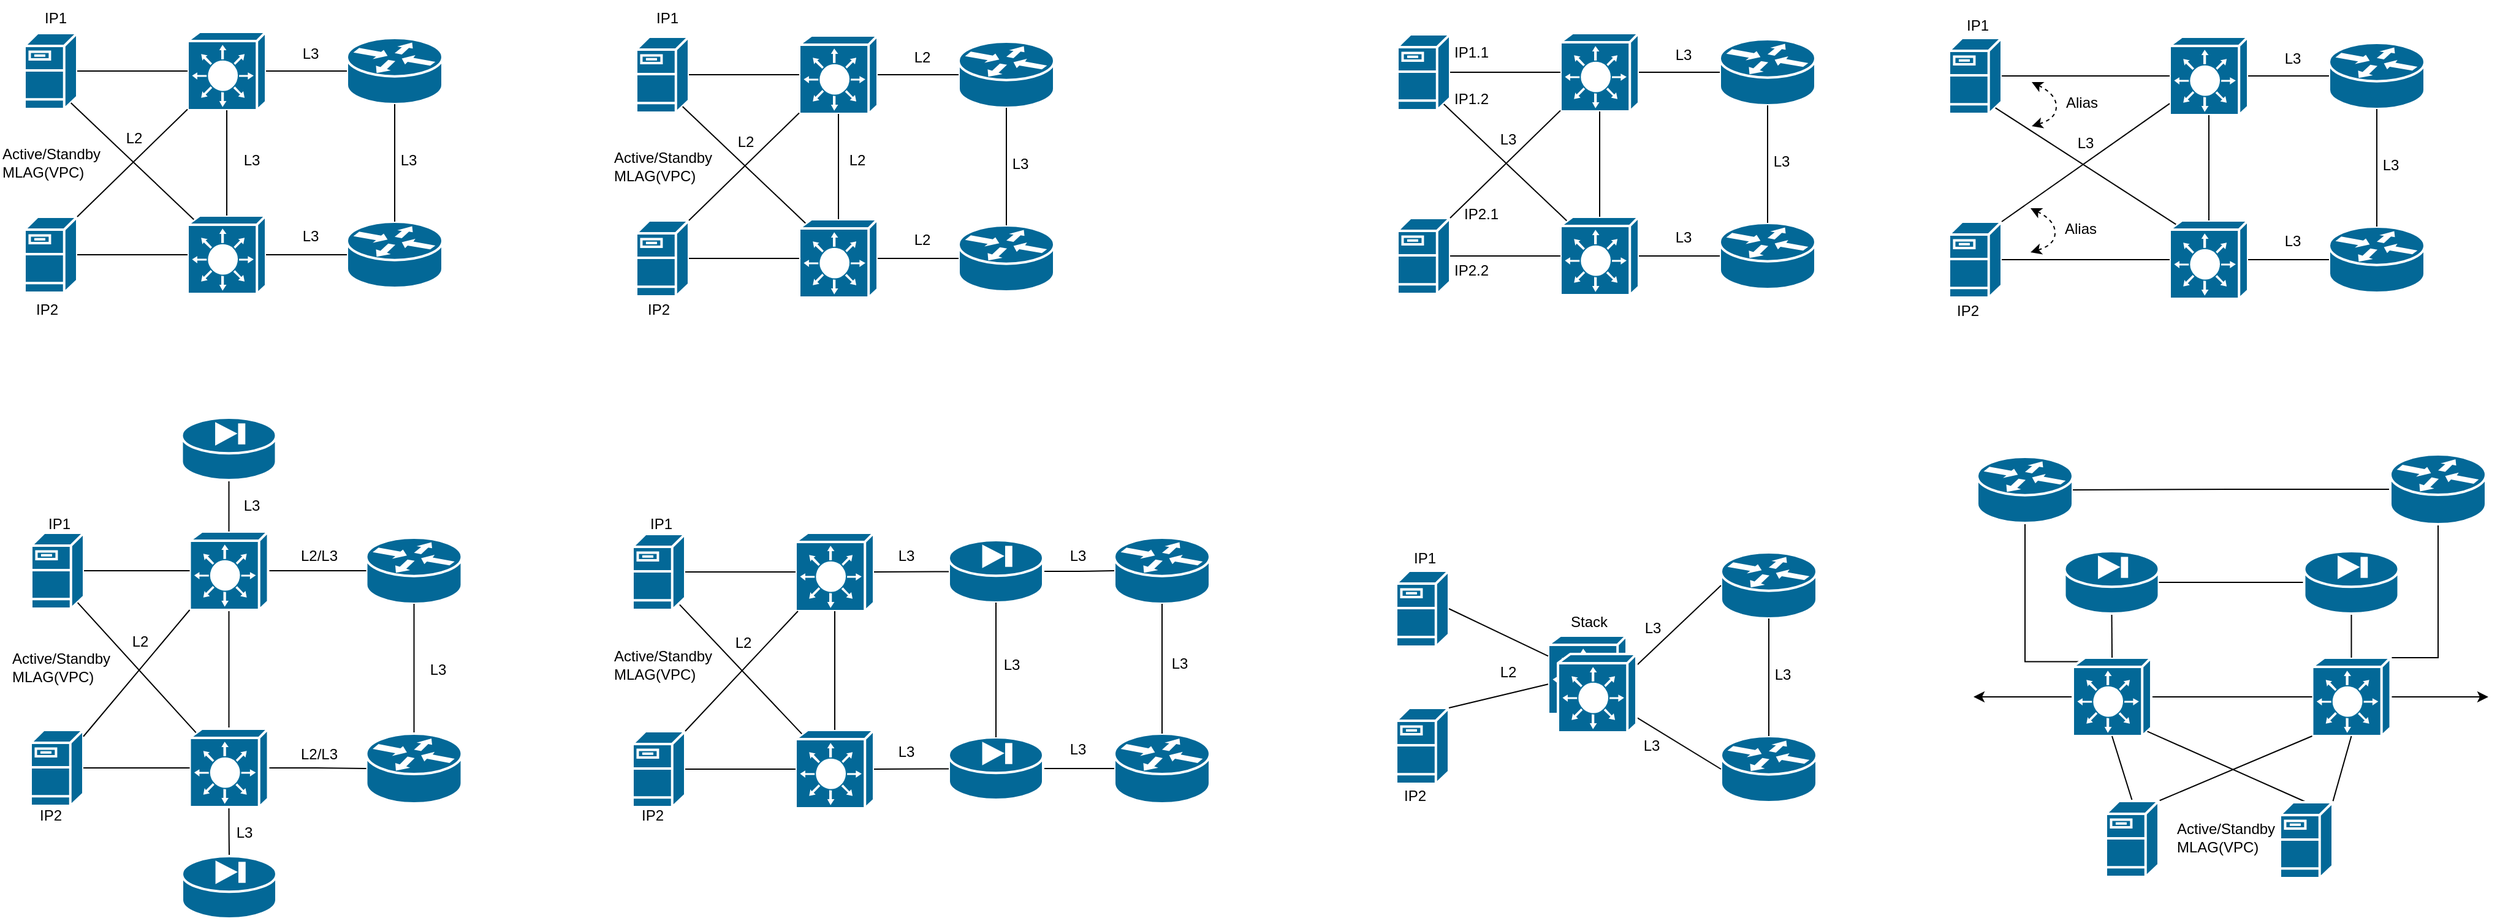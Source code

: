 <mxfile version="21.7.4" type="github" pages="2">
  <diagram name="L2" id="c37626ed-c26b-45fb-9056-f9ebc6bb27b6">
    <mxGraphModel dx="2288" dy="1317" grid="1" gridSize="10" guides="1" tooltips="1" connect="1" arrows="1" fold="1" page="1" pageScale="1" pageWidth="1100" pageHeight="850" background="none" math="0" shadow="0">
      <root>
        <mxCell id="0" />
        <mxCell id="1" parent="0" />
        <mxCell id="50eyXMAdFKq9AuaouaL7-2" value="" style="shape=mxgraph.cisco.routers.router;sketch=0;html=1;pointerEvents=1;dashed=0;fillColor=#036897;strokeColor=#ffffff;strokeWidth=2;verticalLabelPosition=bottom;verticalAlign=top;align=center;outlineConnect=0;" parent="1" vertex="1">
          <mxGeometry x="343" y="71" width="78" height="54" as="geometry" />
        </mxCell>
        <mxCell id="50eyXMAdFKq9AuaouaL7-3" value="" style="shape=mxgraph.cisco.routers.router;sketch=0;html=1;pointerEvents=1;dashed=0;fillColor=#036897;strokeColor=#ffffff;strokeWidth=2;verticalLabelPosition=bottom;verticalAlign=top;align=center;outlineConnect=0;" parent="1" vertex="1">
          <mxGeometry x="343" y="221" width="78" height="54" as="geometry" />
        </mxCell>
        <mxCell id="50eyXMAdFKq9AuaouaL7-5" value="" style="endArrow=none;html=1;rounded=0;entryX=0.5;entryY=1;entryDx=0;entryDy=0;entryPerimeter=0;exitX=0.5;exitY=0;exitDx=0;exitDy=0;exitPerimeter=0;" parent="1" source="50eyXMAdFKq9AuaouaL7-3" target="50eyXMAdFKq9AuaouaL7-2" edge="1">
          <mxGeometry width="50" height="50" relative="1" as="geometry">
            <mxPoint x="483" y="321" as="sourcePoint" />
            <mxPoint x="533" y="271" as="targetPoint" />
          </mxGeometry>
        </mxCell>
        <mxCell id="50eyXMAdFKq9AuaouaL7-6" value="" style="shape=mxgraph.cisco.switches.layer_3_switch;sketch=0;html=1;pointerEvents=1;dashed=0;fillColor=#036897;strokeColor=#ffffff;strokeWidth=2;verticalLabelPosition=bottom;verticalAlign=top;align=center;outlineConnect=0;" parent="1" vertex="1">
          <mxGeometry x="213" y="66" width="64" height="64" as="geometry" />
        </mxCell>
        <mxCell id="50eyXMAdFKq9AuaouaL7-7" value="" style="shape=mxgraph.cisco.switches.layer_3_switch;sketch=0;html=1;pointerEvents=1;dashed=0;fillColor=#036897;strokeColor=#ffffff;strokeWidth=2;verticalLabelPosition=bottom;verticalAlign=top;align=center;outlineConnect=0;" parent="1" vertex="1">
          <mxGeometry x="213" y="216" width="64" height="64" as="geometry" />
        </mxCell>
        <mxCell id="50eyXMAdFKq9AuaouaL7-8" value="" style="endArrow=none;html=1;rounded=0;entryX=1;entryY=0.5;entryDx=0;entryDy=0;entryPerimeter=0;exitX=0;exitY=0.5;exitDx=0;exitDy=0;exitPerimeter=0;" parent="1" source="50eyXMAdFKq9AuaouaL7-2" target="50eyXMAdFKq9AuaouaL7-6" edge="1">
          <mxGeometry width="50" height="50" relative="1" as="geometry">
            <mxPoint x="513" y="291.5" as="sourcePoint" />
            <mxPoint x="563" y="241.5" as="targetPoint" />
          </mxGeometry>
        </mxCell>
        <mxCell id="50eyXMAdFKq9AuaouaL7-9" value="" style="endArrow=none;html=1;rounded=0;entryX=0;entryY=0.5;entryDx=0;entryDy=0;entryPerimeter=0;" parent="1" source="50eyXMAdFKq9AuaouaL7-7" target="50eyXMAdFKq9AuaouaL7-3" edge="1">
          <mxGeometry width="50" height="50" relative="1" as="geometry">
            <mxPoint x="313" y="311.5" as="sourcePoint" />
            <mxPoint x="363" y="261.5" as="targetPoint" />
          </mxGeometry>
        </mxCell>
        <mxCell id="50eyXMAdFKq9AuaouaL7-10" value="" style="endArrow=none;html=1;rounded=0;entryX=0.5;entryY=1;entryDx=0;entryDy=0;entryPerimeter=0;" parent="1" source="50eyXMAdFKq9AuaouaL7-7" target="50eyXMAdFKq9AuaouaL7-6" edge="1">
          <mxGeometry width="50" height="50" relative="1" as="geometry">
            <mxPoint x="513" y="291.5" as="sourcePoint" />
            <mxPoint x="563" y="241.5" as="targetPoint" />
          </mxGeometry>
        </mxCell>
        <mxCell id="50eyXMAdFKq9AuaouaL7-11" value="" style="shape=mxgraph.cisco.servers.fileserver;sketch=0;html=1;pointerEvents=1;dashed=0;fillColor=#036897;strokeColor=#ffffff;strokeWidth=2;verticalLabelPosition=bottom;verticalAlign=top;align=center;outlineConnect=0;" parent="1" vertex="1">
          <mxGeometry x="80" y="67" width="43" height="62" as="geometry" />
        </mxCell>
        <mxCell id="50eyXMAdFKq9AuaouaL7-12" value="" style="shape=mxgraph.cisco.servers.fileserver;sketch=0;html=1;pointerEvents=1;dashed=0;fillColor=#036897;strokeColor=#ffffff;strokeWidth=2;verticalLabelPosition=bottom;verticalAlign=top;align=center;outlineConnect=0;" parent="1" vertex="1">
          <mxGeometry x="80" y="217" width="43" height="62" as="geometry" />
        </mxCell>
        <mxCell id="50eyXMAdFKq9AuaouaL7-14" value="" style="endArrow=none;html=1;rounded=0;entryX=1;entryY=0.5;entryDx=0;entryDy=0;entryPerimeter=0;" parent="1" source="50eyXMAdFKq9AuaouaL7-6" target="50eyXMAdFKq9AuaouaL7-11" edge="1">
          <mxGeometry width="50" height="50" relative="1" as="geometry">
            <mxPoint x="503" y="277" as="sourcePoint" />
            <mxPoint x="553" y="227" as="targetPoint" />
          </mxGeometry>
        </mxCell>
        <mxCell id="50eyXMAdFKq9AuaouaL7-15" value="" style="endArrow=none;html=1;rounded=0;entryX=1;entryY=0.5;entryDx=0;entryDy=0;entryPerimeter=0;" parent="1" source="50eyXMAdFKq9AuaouaL7-7" target="50eyXMAdFKq9AuaouaL7-12" edge="1">
          <mxGeometry width="50" height="50" relative="1" as="geometry">
            <mxPoint x="503" y="277" as="sourcePoint" />
            <mxPoint x="553" y="227" as="targetPoint" />
          </mxGeometry>
        </mxCell>
        <mxCell id="50eyXMAdFKq9AuaouaL7-16" value="" style="endArrow=none;html=1;rounded=0;exitX=0.08;exitY=0.05;exitDx=0;exitDy=0;exitPerimeter=0;entryX=0.88;entryY=0.92;entryDx=0;entryDy=0;entryPerimeter=0;" parent="1" source="50eyXMAdFKq9AuaouaL7-7" target="50eyXMAdFKq9AuaouaL7-11" edge="1">
          <mxGeometry width="50" height="50" relative="1" as="geometry">
            <mxPoint x="583" y="237" as="sourcePoint" />
            <mxPoint x="633" y="187" as="targetPoint" />
          </mxGeometry>
        </mxCell>
        <mxCell id="50eyXMAdFKq9AuaouaL7-17" value="" style="endArrow=none;html=1;rounded=0;exitX=1;exitY=0;exitDx=0;exitDy=0;exitPerimeter=0;" parent="1" source="50eyXMAdFKq9AuaouaL7-12" target="50eyXMAdFKq9AuaouaL7-6" edge="1">
          <mxGeometry width="50" height="50" relative="1" as="geometry">
            <mxPoint x="583" y="237" as="sourcePoint" />
            <mxPoint x="633" y="187" as="targetPoint" />
          </mxGeometry>
        </mxCell>
        <mxCell id="50eyXMAdFKq9AuaouaL7-18" value="" style="shape=mxgraph.cisco.routers.router;sketch=0;html=1;pointerEvents=1;dashed=0;fillColor=#036897;strokeColor=#ffffff;strokeWidth=2;verticalLabelPosition=bottom;verticalAlign=top;align=center;outlineConnect=0;" parent="1" vertex="1">
          <mxGeometry x="969" y="479" width="78" height="54" as="geometry" />
        </mxCell>
        <mxCell id="50eyXMAdFKq9AuaouaL7-19" value="" style="shape=mxgraph.cisco.routers.router;sketch=0;html=1;pointerEvents=1;dashed=0;fillColor=#036897;strokeColor=#ffffff;strokeWidth=2;verticalLabelPosition=bottom;verticalAlign=top;align=center;outlineConnect=0;" parent="1" vertex="1">
          <mxGeometry x="969" y="639" width="78" height="57" as="geometry" />
        </mxCell>
        <mxCell id="50eyXMAdFKq9AuaouaL7-20" value="" style="endArrow=none;html=1;rounded=0;exitX=0.5;exitY=0;exitDx=0;exitDy=0;exitPerimeter=0;" parent="1" source="50eyXMAdFKq9AuaouaL7-19" target="50eyXMAdFKq9AuaouaL7-18" edge="1">
          <mxGeometry width="50" height="50" relative="1" as="geometry">
            <mxPoint x="1109" y="729" as="sourcePoint" />
            <mxPoint x="1159" y="679" as="targetPoint" />
          </mxGeometry>
        </mxCell>
        <mxCell id="50eyXMAdFKq9AuaouaL7-21" value="" style="shape=mxgraph.cisco.switches.layer_3_switch;sketch=0;html=1;pointerEvents=1;dashed=0;fillColor=#036897;strokeColor=#ffffff;strokeWidth=2;verticalLabelPosition=bottom;verticalAlign=top;align=center;outlineConnect=0;" parent="1" vertex="1">
          <mxGeometry x="709" y="475" width="64" height="64" as="geometry" />
        </mxCell>
        <mxCell id="50eyXMAdFKq9AuaouaL7-22" value="" style="shape=mxgraph.cisco.switches.layer_3_switch;sketch=0;html=1;pointerEvents=1;dashed=0;fillColor=#036897;strokeColor=#ffffff;strokeWidth=2;verticalLabelPosition=bottom;verticalAlign=top;align=center;outlineConnect=0;" parent="1" vertex="1">
          <mxGeometry x="709" y="636" width="64" height="64" as="geometry" />
        </mxCell>
        <mxCell id="50eyXMAdFKq9AuaouaL7-25" value="" style="endArrow=none;html=1;rounded=0;entryX=0.5;entryY=1;entryDx=0;entryDy=0;entryPerimeter=0;" parent="1" source="50eyXMAdFKq9AuaouaL7-22" target="50eyXMAdFKq9AuaouaL7-21" edge="1">
          <mxGeometry width="50" height="50" relative="1" as="geometry">
            <mxPoint x="1009" y="704.5" as="sourcePoint" />
            <mxPoint x="1059" y="654.5" as="targetPoint" />
          </mxGeometry>
        </mxCell>
        <mxCell id="50eyXMAdFKq9AuaouaL7-116" style="rounded=0;orthogonalLoop=1;jettySize=auto;html=1;exitX=0.88;exitY=0.92;exitDx=0;exitDy=0;exitPerimeter=0;entryX=0.08;entryY=0.05;entryDx=0;entryDy=0;entryPerimeter=0;endArrow=none;endFill=0;" parent="1" source="50eyXMAdFKq9AuaouaL7-26" target="50eyXMAdFKq9AuaouaL7-22" edge="1">
          <mxGeometry relative="1" as="geometry" />
        </mxCell>
        <mxCell id="50eyXMAdFKq9AuaouaL7-26" value="" style="shape=mxgraph.cisco.servers.fileserver;sketch=0;html=1;pointerEvents=1;dashed=0;fillColor=#036897;strokeColor=#ffffff;strokeWidth=2;verticalLabelPosition=bottom;verticalAlign=top;align=center;outlineConnect=0;" parent="1" vertex="1">
          <mxGeometry x="576" y="476" width="43" height="62" as="geometry" />
        </mxCell>
        <mxCell id="50eyXMAdFKq9AuaouaL7-27" value="" style="shape=mxgraph.cisco.servers.fileserver;sketch=0;html=1;pointerEvents=1;dashed=0;fillColor=#036897;strokeColor=#ffffff;strokeWidth=2;verticalLabelPosition=bottom;verticalAlign=top;align=center;outlineConnect=0;" parent="1" vertex="1">
          <mxGeometry x="576" y="637" width="43" height="62" as="geometry" />
        </mxCell>
        <mxCell id="50eyXMAdFKq9AuaouaL7-28" value="" style="endArrow=none;html=1;rounded=0;entryX=1;entryY=0.5;entryDx=0;entryDy=0;entryPerimeter=0;" parent="1" source="50eyXMAdFKq9AuaouaL7-21" target="50eyXMAdFKq9AuaouaL7-26" edge="1">
          <mxGeometry width="50" height="50" relative="1" as="geometry">
            <mxPoint x="999" y="690" as="sourcePoint" />
            <mxPoint x="1049" y="640" as="targetPoint" />
          </mxGeometry>
        </mxCell>
        <mxCell id="50eyXMAdFKq9AuaouaL7-29" value="" style="endArrow=none;html=1;rounded=0;entryX=1;entryY=0.5;entryDx=0;entryDy=0;entryPerimeter=0;" parent="1" source="50eyXMAdFKq9AuaouaL7-22" target="50eyXMAdFKq9AuaouaL7-27" edge="1">
          <mxGeometry width="50" height="50" relative="1" as="geometry">
            <mxPoint x="999" y="690" as="sourcePoint" />
            <mxPoint x="1049" y="640" as="targetPoint" />
          </mxGeometry>
        </mxCell>
        <mxCell id="50eyXMAdFKq9AuaouaL7-31" value="" style="endArrow=none;html=1;rounded=0;exitX=1;exitY=0;exitDx=0;exitDy=0;exitPerimeter=0;" parent="1" source="50eyXMAdFKq9AuaouaL7-27" target="50eyXMAdFKq9AuaouaL7-21" edge="1">
          <mxGeometry width="50" height="50" relative="1" as="geometry">
            <mxPoint x="1079" y="650" as="sourcePoint" />
            <mxPoint x="1129" y="600" as="targetPoint" />
          </mxGeometry>
        </mxCell>
        <mxCell id="50eyXMAdFKq9AuaouaL7-43" style="edgeStyle=orthogonalEdgeStyle;rounded=0;orthogonalLoop=1;jettySize=auto;html=1;exitX=1;exitY=0.5;exitDx=0;exitDy=0;exitPerimeter=0;endArrow=none;endFill=0;" parent="1" source="50eyXMAdFKq9AuaouaL7-33" target="50eyXMAdFKq9AuaouaL7-19" edge="1">
          <mxGeometry relative="1" as="geometry" />
        </mxCell>
        <mxCell id="50eyXMAdFKq9AuaouaL7-33" value="" style="shape=mxgraph.cisco.security.pix_firewall;sketch=0;html=1;pointerEvents=1;dashed=0;fillColor=#036897;strokeColor=#ffffff;strokeWidth=2;verticalLabelPosition=bottom;verticalAlign=top;align=center;outlineConnect=0;" parent="1" vertex="1">
          <mxGeometry x="834" y="642" width="77" height="51" as="geometry" />
        </mxCell>
        <mxCell id="50eyXMAdFKq9AuaouaL7-42" style="edgeStyle=orthogonalEdgeStyle;rounded=0;orthogonalLoop=1;jettySize=auto;html=1;exitX=1;exitY=0.5;exitDx=0;exitDy=0;exitPerimeter=0;endArrow=none;endFill=0;" parent="1" source="50eyXMAdFKq9AuaouaL7-35" target="50eyXMAdFKq9AuaouaL7-18" edge="1">
          <mxGeometry relative="1" as="geometry" />
        </mxCell>
        <mxCell id="50eyXMAdFKq9AuaouaL7-35" value="" style="shape=mxgraph.cisco.security.pix_firewall;sketch=0;html=1;pointerEvents=1;dashed=0;fillColor=#036897;strokeColor=#ffffff;strokeWidth=2;verticalLabelPosition=bottom;verticalAlign=top;align=center;outlineConnect=0;" parent="1" vertex="1">
          <mxGeometry x="834" y="481" width="77" height="51" as="geometry" />
        </mxCell>
        <mxCell id="50eyXMAdFKq9AuaouaL7-38" value="" style="endArrow=none;html=1;rounded=0;entryX=1;entryY=0.5;entryDx=0;entryDy=0;entryPerimeter=0;" parent="1" source="50eyXMAdFKq9AuaouaL7-35" target="50eyXMAdFKq9AuaouaL7-21" edge="1">
          <mxGeometry width="50" height="50" relative="1" as="geometry">
            <mxPoint x="849" y="659" as="sourcePoint" />
            <mxPoint x="789" y="519" as="targetPoint" />
          </mxGeometry>
        </mxCell>
        <mxCell id="50eyXMAdFKq9AuaouaL7-39" value="" style="endArrow=none;html=1;rounded=0;exitX=1;exitY=0.5;exitDx=0;exitDy=0;exitPerimeter=0;" parent="1" source="50eyXMAdFKq9AuaouaL7-22" target="50eyXMAdFKq9AuaouaL7-33" edge="1">
          <mxGeometry width="50" height="50" relative="1" as="geometry">
            <mxPoint x="819" y="599" as="sourcePoint" />
            <mxPoint x="869" y="549" as="targetPoint" />
          </mxGeometry>
        </mxCell>
        <mxCell id="50eyXMAdFKq9AuaouaL7-41" value="" style="endArrow=none;html=1;rounded=0;entryX=0.5;entryY=1;entryDx=0;entryDy=0;entryPerimeter=0;exitX=0.5;exitY=0;exitDx=0;exitDy=0;exitPerimeter=0;" parent="1" source="50eyXMAdFKq9AuaouaL7-33" target="50eyXMAdFKq9AuaouaL7-35" edge="1">
          <mxGeometry width="50" height="50" relative="1" as="geometry">
            <mxPoint x="814" y="599" as="sourcePoint" />
            <mxPoint x="864" y="549" as="targetPoint" />
          </mxGeometry>
        </mxCell>
        <mxCell id="50eyXMAdFKq9AuaouaL7-45" value="L3" style="text;html=1;align=center;verticalAlign=middle;resizable=0;points=[];autosize=1;strokeColor=none;fillColor=none;" parent="1" vertex="1">
          <mxGeometry x="293" y="69" width="40" height="30" as="geometry" />
        </mxCell>
        <mxCell id="50eyXMAdFKq9AuaouaL7-46" value="L3" style="text;html=1;align=center;verticalAlign=middle;resizable=0;points=[];autosize=1;strokeColor=none;fillColor=none;" parent="1" vertex="1">
          <mxGeometry x="293" y="218" width="40" height="30" as="geometry" />
        </mxCell>
        <mxCell id="50eyXMAdFKq9AuaouaL7-47" value="L3" style="text;html=1;align=center;verticalAlign=middle;resizable=0;points=[];autosize=1;strokeColor=none;fillColor=none;" parent="1" vertex="1">
          <mxGeometry x="373" y="156" width="40" height="30" as="geometry" />
        </mxCell>
        <mxCell id="50eyXMAdFKq9AuaouaL7-51" value="L2" style="text;html=1;align=center;verticalAlign=middle;resizable=0;points=[];autosize=1;strokeColor=none;fillColor=none;" parent="1" vertex="1">
          <mxGeometry x="149" y="138" width="40" height="30" as="geometry" />
        </mxCell>
        <mxCell id="50eyXMAdFKq9AuaouaL7-52" value="L3" style="text;html=1;align=center;verticalAlign=middle;resizable=0;points=[];autosize=1;strokeColor=none;fillColor=none;" parent="1" vertex="1">
          <mxGeometry x="1002" y="567" width="40" height="30" as="geometry" />
        </mxCell>
        <mxCell id="50eyXMAdFKq9AuaouaL7-53" value="L3" style="text;html=1;align=center;verticalAlign=middle;resizable=0;points=[];autosize=1;strokeColor=none;fillColor=none;" parent="1" vertex="1">
          <mxGeometry x="919" y="479" width="40" height="30" as="geometry" />
        </mxCell>
        <mxCell id="50eyXMAdFKq9AuaouaL7-54" value="L3" style="text;html=1;align=center;verticalAlign=middle;resizable=0;points=[];autosize=1;strokeColor=none;fillColor=none;" parent="1" vertex="1">
          <mxGeometry x="919" y="637" width="40" height="30" as="geometry" />
        </mxCell>
        <mxCell id="50eyXMAdFKq9AuaouaL7-55" value="L3" style="text;html=1;align=center;verticalAlign=middle;resizable=0;points=[];autosize=1;strokeColor=none;fillColor=none;" parent="1" vertex="1">
          <mxGeometry x="779" y="479" width="40" height="30" as="geometry" />
        </mxCell>
        <mxCell id="50eyXMAdFKq9AuaouaL7-56" value="L3" style="text;html=1;align=center;verticalAlign=middle;resizable=0;points=[];autosize=1;strokeColor=none;fillColor=none;" parent="1" vertex="1">
          <mxGeometry x="779" y="639" width="40" height="30" as="geometry" />
        </mxCell>
        <mxCell id="50eyXMAdFKq9AuaouaL7-60" value="L2" style="text;html=1;align=center;verticalAlign=middle;resizable=0;points=[];autosize=1;strokeColor=none;fillColor=none;" parent="1" vertex="1">
          <mxGeometry x="646" y="550" width="40" height="30" as="geometry" />
        </mxCell>
        <mxCell id="50eyXMAdFKq9AuaouaL7-61" value="" style="shape=mxgraph.cisco.routers.router;sketch=0;html=1;pointerEvents=1;dashed=0;fillColor=#036897;strokeColor=#ffffff;strokeWidth=2;verticalLabelPosition=bottom;verticalAlign=top;align=center;outlineConnect=0;" parent="1" vertex="1">
          <mxGeometry x="358.75" y="479" width="78" height="54" as="geometry" />
        </mxCell>
        <mxCell id="50eyXMAdFKq9AuaouaL7-93" style="edgeStyle=orthogonalEdgeStyle;rounded=0;orthogonalLoop=1;jettySize=auto;html=1;exitX=0.5;exitY=0;exitDx=0;exitDy=0;exitPerimeter=0;endArrow=none;endFill=0;" parent="1" source="50eyXMAdFKq9AuaouaL7-62" target="50eyXMAdFKq9AuaouaL7-61" edge="1">
          <mxGeometry relative="1" as="geometry" />
        </mxCell>
        <mxCell id="50eyXMAdFKq9AuaouaL7-62" value="" style="shape=mxgraph.cisco.routers.router;sketch=0;html=1;pointerEvents=1;dashed=0;fillColor=#036897;strokeColor=#ffffff;strokeWidth=2;verticalLabelPosition=bottom;verticalAlign=top;align=center;outlineConnect=0;" parent="1" vertex="1">
          <mxGeometry x="358.75" y="639" width="78" height="57" as="geometry" />
        </mxCell>
        <mxCell id="50eyXMAdFKq9AuaouaL7-91" style="edgeStyle=orthogonalEdgeStyle;rounded=0;orthogonalLoop=1;jettySize=auto;html=1;exitX=1;exitY=0.5;exitDx=0;exitDy=0;exitPerimeter=0;endArrow=none;endFill=0;" parent="1" source="50eyXMAdFKq9AuaouaL7-64" target="50eyXMAdFKq9AuaouaL7-61" edge="1">
          <mxGeometry relative="1" as="geometry" />
        </mxCell>
        <mxCell id="50eyXMAdFKq9AuaouaL7-94" style="edgeStyle=orthogonalEdgeStyle;rounded=0;orthogonalLoop=1;jettySize=auto;html=1;exitX=0.5;exitY=1;exitDx=0;exitDy=0;exitPerimeter=0;endArrow=none;endFill=0;" parent="1" source="50eyXMAdFKq9AuaouaL7-64" target="50eyXMAdFKq9AuaouaL7-65" edge="1">
          <mxGeometry relative="1" as="geometry" />
        </mxCell>
        <mxCell id="50eyXMAdFKq9AuaouaL7-64" value="" style="shape=mxgraph.cisco.switches.layer_3_switch;sketch=0;html=1;pointerEvents=1;dashed=0;fillColor=#036897;strokeColor=#ffffff;strokeWidth=2;verticalLabelPosition=bottom;verticalAlign=top;align=center;outlineConnect=0;" parent="1" vertex="1">
          <mxGeometry x="214.75" y="474" width="64" height="64" as="geometry" />
        </mxCell>
        <mxCell id="50eyXMAdFKq9AuaouaL7-92" style="edgeStyle=orthogonalEdgeStyle;rounded=0;orthogonalLoop=1;jettySize=auto;html=1;exitX=1;exitY=0.5;exitDx=0;exitDy=0;exitPerimeter=0;entryX=0;entryY=0.5;entryDx=0;entryDy=0;entryPerimeter=0;endArrow=none;endFill=0;" parent="1" source="50eyXMAdFKq9AuaouaL7-65" target="50eyXMAdFKq9AuaouaL7-62" edge="1">
          <mxGeometry relative="1" as="geometry" />
        </mxCell>
        <mxCell id="hsrcM9bvChieIn7VFI1G-53" style="edgeStyle=orthogonalEdgeStyle;rounded=0;orthogonalLoop=1;jettySize=auto;html=1;exitX=0.5;exitY=1;exitDx=0;exitDy=0;exitPerimeter=0;entryX=0.5;entryY=0;entryDx=0;entryDy=0;entryPerimeter=0;endArrow=none;endFill=0;" edge="1" parent="1" source="50eyXMAdFKq9AuaouaL7-65" target="50eyXMAdFKq9AuaouaL7-74">
          <mxGeometry relative="1" as="geometry" />
        </mxCell>
        <mxCell id="50eyXMAdFKq9AuaouaL7-65" value="" style="shape=mxgraph.cisco.switches.layer_3_switch;sketch=0;html=1;pointerEvents=1;dashed=0;fillColor=#036897;strokeColor=#ffffff;strokeWidth=2;verticalLabelPosition=bottom;verticalAlign=top;align=center;outlineConnect=0;" parent="1" vertex="1">
          <mxGeometry x="214.75" y="635" width="64" height="64" as="geometry" />
        </mxCell>
        <mxCell id="50eyXMAdFKq9AuaouaL7-67" value="" style="shape=mxgraph.cisco.servers.fileserver;sketch=0;html=1;pointerEvents=1;dashed=0;fillColor=#036897;strokeColor=#ffffff;strokeWidth=2;verticalLabelPosition=bottom;verticalAlign=top;align=center;outlineConnect=0;" parent="1" vertex="1">
          <mxGeometry x="85.5" y="475" width="43" height="62" as="geometry" />
        </mxCell>
        <mxCell id="50eyXMAdFKq9AuaouaL7-68" value="" style="shape=mxgraph.cisco.servers.fileserver;sketch=0;html=1;pointerEvents=1;dashed=0;fillColor=#036897;strokeColor=#ffffff;strokeWidth=2;verticalLabelPosition=bottom;verticalAlign=top;align=center;outlineConnect=0;" parent="1" vertex="1">
          <mxGeometry x="85" y="636" width="43" height="62" as="geometry" />
        </mxCell>
        <mxCell id="hsrcM9bvChieIn7VFI1G-52" style="edgeStyle=orthogonalEdgeStyle;rounded=0;orthogonalLoop=1;jettySize=auto;html=1;exitX=0.5;exitY=1;exitDx=0;exitDy=0;exitPerimeter=0;entryX=0.5;entryY=0;entryDx=0;entryDy=0;entryPerimeter=0;endArrow=none;endFill=0;" edge="1" parent="1" source="50eyXMAdFKq9AuaouaL7-76" target="50eyXMAdFKq9AuaouaL7-64">
          <mxGeometry relative="1" as="geometry" />
        </mxCell>
        <mxCell id="50eyXMAdFKq9AuaouaL7-76" value="" style="shape=mxgraph.cisco.security.pix_firewall;sketch=0;html=1;pointerEvents=1;dashed=0;fillColor=#036897;strokeColor=#ffffff;strokeWidth=2;verticalLabelPosition=bottom;verticalAlign=top;align=center;outlineConnect=0;" parent="1" vertex="1">
          <mxGeometry x="208.25" y="381" width="77" height="51" as="geometry" />
        </mxCell>
        <mxCell id="50eyXMAdFKq9AuaouaL7-101" value="" style="endArrow=none;html=1;rounded=0;entryX=1;entryY=0.5;entryDx=0;entryDy=0;entryPerimeter=0;exitX=0;exitY=0.5;exitDx=0;exitDy=0;exitPerimeter=0;" parent="1" source="50eyXMAdFKq9AuaouaL7-64" target="50eyXMAdFKq9AuaouaL7-67" edge="1">
          <mxGeometry width="50" height="50" relative="1" as="geometry">
            <mxPoint x="-13" y="672" as="sourcePoint" />
            <mxPoint x="37" y="622" as="targetPoint" />
          </mxGeometry>
        </mxCell>
        <mxCell id="50eyXMAdFKq9AuaouaL7-102" value="" style="endArrow=none;html=1;rounded=0;entryX=0.88;entryY=0.92;entryDx=0;entryDy=0;entryPerimeter=0;exitX=0.08;exitY=0.05;exitDx=0;exitDy=0;exitPerimeter=0;" parent="1" source="50eyXMAdFKq9AuaouaL7-65" target="50eyXMAdFKq9AuaouaL7-67" edge="1">
          <mxGeometry width="50" height="50" relative="1" as="geometry">
            <mxPoint x="-13" y="672" as="sourcePoint" />
            <mxPoint x="37" y="622" as="targetPoint" />
          </mxGeometry>
        </mxCell>
        <mxCell id="50eyXMAdFKq9AuaouaL7-103" value="" style="endArrow=none;html=1;rounded=0;entryX=0;entryY=1;entryDx=0;entryDy=0;entryPerimeter=0;" parent="1" source="50eyXMAdFKq9AuaouaL7-68" target="50eyXMAdFKq9AuaouaL7-64" edge="1">
          <mxGeometry width="50" height="50" relative="1" as="geometry">
            <mxPoint x="-13" y="672" as="sourcePoint" />
            <mxPoint x="37" y="622" as="targetPoint" />
          </mxGeometry>
        </mxCell>
        <mxCell id="50eyXMAdFKq9AuaouaL7-104" value="" style="endArrow=none;html=1;rounded=0;exitX=1;exitY=0.5;exitDx=0;exitDy=0;exitPerimeter=0;" parent="1" source="50eyXMAdFKq9AuaouaL7-68" target="50eyXMAdFKq9AuaouaL7-65" edge="1">
          <mxGeometry width="50" height="50" relative="1" as="geometry">
            <mxPoint x="-13" y="672" as="sourcePoint" />
            <mxPoint x="37" y="622" as="targetPoint" />
          </mxGeometry>
        </mxCell>
        <mxCell id="50eyXMAdFKq9AuaouaL7-105" value="L3" style="text;html=1;align=center;verticalAlign=middle;resizable=0;points=[];autosize=1;strokeColor=none;fillColor=none;" parent="1" vertex="1">
          <mxGeometry x="396.75" y="572" width="40" height="30" as="geometry" />
        </mxCell>
        <mxCell id="50eyXMAdFKq9AuaouaL7-106" value="L2/L3" style="text;html=1;align=center;verticalAlign=middle;resizable=0;points=[];autosize=1;strokeColor=none;fillColor=none;" parent="1" vertex="1">
          <mxGeometry x="295" y="479" width="50" height="30" as="geometry" />
        </mxCell>
        <mxCell id="50eyXMAdFKq9AuaouaL7-108" value="L2" style="text;html=1;align=center;verticalAlign=middle;resizable=0;points=[];autosize=1;strokeColor=none;fillColor=none;" parent="1" vertex="1">
          <mxGeometry x="154" y="549" width="40" height="30" as="geometry" />
        </mxCell>
        <mxCell id="50eyXMAdFKq9AuaouaL7-109" value="L3" style="text;html=1;align=center;verticalAlign=middle;resizable=0;points=[];autosize=1;strokeColor=none;fillColor=none;" parent="1" vertex="1">
          <mxGeometry x="245.25" y="438" width="40" height="30" as="geometry" />
        </mxCell>
        <mxCell id="50eyXMAdFKq9AuaouaL7-74" value="" style="shape=mxgraph.cisco.security.pix_firewall;sketch=0;html=1;pointerEvents=1;dashed=0;fillColor=#036897;strokeColor=#ffffff;strokeWidth=2;verticalLabelPosition=bottom;verticalAlign=top;align=center;outlineConnect=0;" parent="1" vertex="1">
          <mxGeometry x="208.5" y="739" width="77" height="51" as="geometry" />
        </mxCell>
        <mxCell id="w8u5icsETcRtnx7S4hsD-54" value="&lt;div&gt;Active/Standby&lt;/div&gt;&lt;div&gt;MLAG(VPC)&lt;br&gt;&lt;/div&gt;" style="text;html=1;strokeColor=none;fillColor=none;align=left;verticalAlign=middle;whiteSpace=wrap;rounded=0;" parent="1" vertex="1">
          <mxGeometry x="60" y="158" width="60" height="30" as="geometry" />
        </mxCell>
        <mxCell id="w8u5icsETcRtnx7S4hsD-57" value="" style="shape=mxgraph.cisco.routers.router;sketch=0;html=1;pointerEvents=1;dashed=0;fillColor=#036897;strokeColor=#ffffff;strokeWidth=2;verticalLabelPosition=bottom;verticalAlign=top;align=center;outlineConnect=0;" parent="1" vertex="1">
          <mxGeometry x="1463" y="72" width="78" height="54" as="geometry" />
        </mxCell>
        <mxCell id="w8u5icsETcRtnx7S4hsD-58" value="" style="shape=mxgraph.cisco.routers.router;sketch=0;html=1;pointerEvents=1;dashed=0;fillColor=#036897;strokeColor=#ffffff;strokeWidth=2;verticalLabelPosition=bottom;verticalAlign=top;align=center;outlineConnect=0;" parent="1" vertex="1">
          <mxGeometry x="1463" y="222" width="78" height="54" as="geometry" />
        </mxCell>
        <mxCell id="w8u5icsETcRtnx7S4hsD-59" value="" style="endArrow=none;html=1;rounded=0;entryX=0.5;entryY=1;entryDx=0;entryDy=0;entryPerimeter=0;exitX=0.5;exitY=0;exitDx=0;exitDy=0;exitPerimeter=0;" parent="1" source="w8u5icsETcRtnx7S4hsD-58" target="w8u5icsETcRtnx7S4hsD-57" edge="1">
          <mxGeometry width="50" height="50" relative="1" as="geometry">
            <mxPoint x="1603" y="322" as="sourcePoint" />
            <mxPoint x="1653" y="272" as="targetPoint" />
          </mxGeometry>
        </mxCell>
        <mxCell id="w8u5icsETcRtnx7S4hsD-60" value="" style="shape=mxgraph.cisco.switches.layer_3_switch;sketch=0;html=1;pointerEvents=1;dashed=0;fillColor=#036897;strokeColor=#ffffff;strokeWidth=2;verticalLabelPosition=bottom;verticalAlign=top;align=center;outlineConnect=0;" parent="1" vertex="1">
          <mxGeometry x="1333" y="67" width="64" height="64" as="geometry" />
        </mxCell>
        <mxCell id="w8u5icsETcRtnx7S4hsD-61" value="" style="shape=mxgraph.cisco.switches.layer_3_switch;sketch=0;html=1;pointerEvents=1;dashed=0;fillColor=#036897;strokeColor=#ffffff;strokeWidth=2;verticalLabelPosition=bottom;verticalAlign=top;align=center;outlineConnect=0;" parent="1" vertex="1">
          <mxGeometry x="1333" y="217" width="64" height="64" as="geometry" />
        </mxCell>
        <mxCell id="w8u5icsETcRtnx7S4hsD-62" value="" style="endArrow=none;html=1;rounded=0;entryX=1;entryY=0.5;entryDx=0;entryDy=0;entryPerimeter=0;exitX=0;exitY=0.5;exitDx=0;exitDy=0;exitPerimeter=0;" parent="1" source="w8u5icsETcRtnx7S4hsD-57" target="w8u5icsETcRtnx7S4hsD-60" edge="1">
          <mxGeometry width="50" height="50" relative="1" as="geometry">
            <mxPoint x="1633" y="292.5" as="sourcePoint" />
            <mxPoint x="1683" y="242.5" as="targetPoint" />
          </mxGeometry>
        </mxCell>
        <mxCell id="w8u5icsETcRtnx7S4hsD-63" value="" style="endArrow=none;html=1;rounded=0;entryX=0;entryY=0.5;entryDx=0;entryDy=0;entryPerimeter=0;" parent="1" source="w8u5icsETcRtnx7S4hsD-61" target="w8u5icsETcRtnx7S4hsD-58" edge="1">
          <mxGeometry width="50" height="50" relative="1" as="geometry">
            <mxPoint x="1433" y="312.5" as="sourcePoint" />
            <mxPoint x="1483" y="262.5" as="targetPoint" />
          </mxGeometry>
        </mxCell>
        <mxCell id="w8u5icsETcRtnx7S4hsD-64" value="" style="endArrow=none;html=1;rounded=0;entryX=0.5;entryY=1;entryDx=0;entryDy=0;entryPerimeter=0;" parent="1" source="w8u5icsETcRtnx7S4hsD-61" target="w8u5icsETcRtnx7S4hsD-60" edge="1">
          <mxGeometry width="50" height="50" relative="1" as="geometry">
            <mxPoint x="1633" y="292.5" as="sourcePoint" />
            <mxPoint x="1683" y="242.5" as="targetPoint" />
          </mxGeometry>
        </mxCell>
        <mxCell id="w8u5icsETcRtnx7S4hsD-65" value="" style="shape=mxgraph.cisco.servers.fileserver;sketch=0;html=1;pointerEvents=1;dashed=0;fillColor=#036897;strokeColor=#ffffff;strokeWidth=2;verticalLabelPosition=bottom;verticalAlign=top;align=center;outlineConnect=0;" parent="1" vertex="1">
          <mxGeometry x="1200" y="68" width="43" height="62" as="geometry" />
        </mxCell>
        <mxCell id="w8u5icsETcRtnx7S4hsD-66" value="" style="shape=mxgraph.cisco.servers.fileserver;sketch=0;html=1;pointerEvents=1;dashed=0;fillColor=#036897;strokeColor=#ffffff;strokeWidth=2;verticalLabelPosition=bottom;verticalAlign=top;align=center;outlineConnect=0;" parent="1" vertex="1">
          <mxGeometry x="1200" y="218" width="43" height="62" as="geometry" />
        </mxCell>
        <mxCell id="w8u5icsETcRtnx7S4hsD-67" value="" style="endArrow=none;html=1;rounded=0;entryX=1;entryY=0.5;entryDx=0;entryDy=0;entryPerimeter=0;" parent="1" source="w8u5icsETcRtnx7S4hsD-60" target="w8u5icsETcRtnx7S4hsD-65" edge="1">
          <mxGeometry width="50" height="50" relative="1" as="geometry">
            <mxPoint x="1623" y="278" as="sourcePoint" />
            <mxPoint x="1673" y="228" as="targetPoint" />
          </mxGeometry>
        </mxCell>
        <mxCell id="w8u5icsETcRtnx7S4hsD-68" value="" style="endArrow=none;html=1;rounded=0;entryX=1;entryY=0.5;entryDx=0;entryDy=0;entryPerimeter=0;" parent="1" source="w8u5icsETcRtnx7S4hsD-61" target="w8u5icsETcRtnx7S4hsD-66" edge="1">
          <mxGeometry width="50" height="50" relative="1" as="geometry">
            <mxPoint x="1623" y="278" as="sourcePoint" />
            <mxPoint x="1673" y="228" as="targetPoint" />
          </mxGeometry>
        </mxCell>
        <mxCell id="w8u5icsETcRtnx7S4hsD-69" value="" style="endArrow=none;html=1;rounded=0;exitX=0.08;exitY=0.05;exitDx=0;exitDy=0;exitPerimeter=0;entryX=0.88;entryY=0.92;entryDx=0;entryDy=0;entryPerimeter=0;" parent="1" source="w8u5icsETcRtnx7S4hsD-61" target="w8u5icsETcRtnx7S4hsD-65" edge="1">
          <mxGeometry width="50" height="50" relative="1" as="geometry">
            <mxPoint x="1703" y="238" as="sourcePoint" />
            <mxPoint x="1753" y="188" as="targetPoint" />
          </mxGeometry>
        </mxCell>
        <mxCell id="w8u5icsETcRtnx7S4hsD-70" value="" style="endArrow=none;html=1;rounded=0;exitX=1;exitY=0;exitDx=0;exitDy=0;exitPerimeter=0;" parent="1" source="w8u5icsETcRtnx7S4hsD-66" target="w8u5icsETcRtnx7S4hsD-60" edge="1">
          <mxGeometry width="50" height="50" relative="1" as="geometry">
            <mxPoint x="1703" y="238" as="sourcePoint" />
            <mxPoint x="1753" y="188" as="targetPoint" />
          </mxGeometry>
        </mxCell>
        <mxCell id="w8u5icsETcRtnx7S4hsD-71" value="L3" style="text;html=1;align=center;verticalAlign=middle;resizable=0;points=[];autosize=1;strokeColor=none;fillColor=none;" parent="1" vertex="1">
          <mxGeometry x="1413" y="70" width="40" height="30" as="geometry" />
        </mxCell>
        <mxCell id="w8u5icsETcRtnx7S4hsD-72" value="L3" style="text;html=1;align=center;verticalAlign=middle;resizable=0;points=[];autosize=1;strokeColor=none;fillColor=none;" parent="1" vertex="1">
          <mxGeometry x="1413" y="219" width="40" height="30" as="geometry" />
        </mxCell>
        <mxCell id="w8u5icsETcRtnx7S4hsD-73" value="L3" style="text;html=1;align=center;verticalAlign=middle;resizable=0;points=[];autosize=1;strokeColor=none;fillColor=none;" parent="1" vertex="1">
          <mxGeometry x="1493" y="157" width="40" height="30" as="geometry" />
        </mxCell>
        <mxCell id="w8u5icsETcRtnx7S4hsD-76" value="L3" style="text;html=1;align=center;verticalAlign=middle;resizable=0;points=[];autosize=1;strokeColor=none;fillColor=none;" parent="1" vertex="1">
          <mxGeometry x="1270" y="139" width="40" height="30" as="geometry" />
        </mxCell>
        <mxCell id="toKec3oVLZVcTKVoejg7-1" value="&lt;div&gt;Active/Standby&lt;/div&gt;&lt;div&gt;MLAG(VPC)&lt;br&gt;&lt;/div&gt;" style="text;html=1;strokeColor=none;fillColor=none;align=left;verticalAlign=middle;whiteSpace=wrap;rounded=0;" vertex="1" parent="1">
          <mxGeometry x="559" y="568" width="60" height="30" as="geometry" />
        </mxCell>
        <mxCell id="toKec3oVLZVcTKVoejg7-2" value="&lt;div&gt;Active/Standby&lt;/div&gt;&lt;div&gt;MLAG(VPC)&lt;br&gt;&lt;/div&gt;" style="text;html=1;strokeColor=none;fillColor=none;align=left;verticalAlign=middle;whiteSpace=wrap;rounded=0;" vertex="1" parent="1">
          <mxGeometry x="68" y="570" width="60" height="30" as="geometry" />
        </mxCell>
        <mxCell id="toKec3oVLZVcTKVoejg7-3" value="" style="shape=mxgraph.cisco.routers.router;sketch=0;html=1;pointerEvents=1;dashed=0;fillColor=#036897;strokeColor=#ffffff;strokeWidth=2;verticalLabelPosition=bottom;verticalAlign=top;align=center;outlineConnect=0;" vertex="1" parent="1">
          <mxGeometry x="842" y="74" width="78" height="54" as="geometry" />
        </mxCell>
        <mxCell id="toKec3oVLZVcTKVoejg7-4" value="" style="shape=mxgraph.cisco.routers.router;sketch=0;html=1;pointerEvents=1;dashed=0;fillColor=#036897;strokeColor=#ffffff;strokeWidth=2;verticalLabelPosition=bottom;verticalAlign=top;align=center;outlineConnect=0;" vertex="1" parent="1">
          <mxGeometry x="842" y="224" width="78" height="54" as="geometry" />
        </mxCell>
        <mxCell id="toKec3oVLZVcTKVoejg7-5" value="" style="endArrow=none;html=1;rounded=0;entryX=0.5;entryY=1;entryDx=0;entryDy=0;entryPerimeter=0;exitX=0.5;exitY=0;exitDx=0;exitDy=0;exitPerimeter=0;" edge="1" source="toKec3oVLZVcTKVoejg7-4" target="toKec3oVLZVcTKVoejg7-3" parent="1">
          <mxGeometry width="50" height="50" relative="1" as="geometry">
            <mxPoint x="982" y="324" as="sourcePoint" />
            <mxPoint x="1032" y="274" as="targetPoint" />
          </mxGeometry>
        </mxCell>
        <mxCell id="toKec3oVLZVcTKVoejg7-6" value="" style="shape=mxgraph.cisco.switches.layer_3_switch;sketch=0;html=1;pointerEvents=1;dashed=0;fillColor=#036897;strokeColor=#ffffff;strokeWidth=2;verticalLabelPosition=bottom;verticalAlign=top;align=center;outlineConnect=0;" vertex="1" parent="1">
          <mxGeometry x="712" y="69" width="64" height="64" as="geometry" />
        </mxCell>
        <mxCell id="toKec3oVLZVcTKVoejg7-7" value="" style="shape=mxgraph.cisco.switches.layer_3_switch;sketch=0;html=1;pointerEvents=1;dashed=0;fillColor=#036897;strokeColor=#ffffff;strokeWidth=2;verticalLabelPosition=bottom;verticalAlign=top;align=center;outlineConnect=0;" vertex="1" parent="1">
          <mxGeometry x="712" y="219" width="64" height="64" as="geometry" />
        </mxCell>
        <mxCell id="toKec3oVLZVcTKVoejg7-8" value="" style="endArrow=none;html=1;rounded=0;entryX=1;entryY=0.5;entryDx=0;entryDy=0;entryPerimeter=0;exitX=0;exitY=0.5;exitDx=0;exitDy=0;exitPerimeter=0;" edge="1" source="toKec3oVLZVcTKVoejg7-3" target="toKec3oVLZVcTKVoejg7-6" parent="1">
          <mxGeometry width="50" height="50" relative="1" as="geometry">
            <mxPoint x="1012" y="294.5" as="sourcePoint" />
            <mxPoint x="1062" y="244.5" as="targetPoint" />
          </mxGeometry>
        </mxCell>
        <mxCell id="toKec3oVLZVcTKVoejg7-9" value="" style="endArrow=none;html=1;rounded=0;entryX=0;entryY=0.5;entryDx=0;entryDy=0;entryPerimeter=0;" edge="1" source="toKec3oVLZVcTKVoejg7-7" target="toKec3oVLZVcTKVoejg7-4" parent="1">
          <mxGeometry width="50" height="50" relative="1" as="geometry">
            <mxPoint x="812" y="314.5" as="sourcePoint" />
            <mxPoint x="862" y="264.5" as="targetPoint" />
          </mxGeometry>
        </mxCell>
        <mxCell id="toKec3oVLZVcTKVoejg7-10" value="" style="endArrow=none;html=1;rounded=0;entryX=0.5;entryY=1;entryDx=0;entryDy=0;entryPerimeter=0;" edge="1" source="toKec3oVLZVcTKVoejg7-7" target="toKec3oVLZVcTKVoejg7-6" parent="1">
          <mxGeometry width="50" height="50" relative="1" as="geometry">
            <mxPoint x="1012" y="294.5" as="sourcePoint" />
            <mxPoint x="1062" y="244.5" as="targetPoint" />
          </mxGeometry>
        </mxCell>
        <mxCell id="toKec3oVLZVcTKVoejg7-11" value="" style="shape=mxgraph.cisco.servers.fileserver;sketch=0;html=1;pointerEvents=1;dashed=0;fillColor=#036897;strokeColor=#ffffff;strokeWidth=2;verticalLabelPosition=bottom;verticalAlign=top;align=center;outlineConnect=0;" vertex="1" parent="1">
          <mxGeometry x="579" y="70" width="43" height="62" as="geometry" />
        </mxCell>
        <mxCell id="toKec3oVLZVcTKVoejg7-12" value="" style="shape=mxgraph.cisco.servers.fileserver;sketch=0;html=1;pointerEvents=1;dashed=0;fillColor=#036897;strokeColor=#ffffff;strokeWidth=2;verticalLabelPosition=bottom;verticalAlign=top;align=center;outlineConnect=0;" vertex="1" parent="1">
          <mxGeometry x="579" y="220" width="43" height="62" as="geometry" />
        </mxCell>
        <mxCell id="toKec3oVLZVcTKVoejg7-13" value="" style="endArrow=none;html=1;rounded=0;entryX=1;entryY=0.5;entryDx=0;entryDy=0;entryPerimeter=0;" edge="1" source="toKec3oVLZVcTKVoejg7-6" target="toKec3oVLZVcTKVoejg7-11" parent="1">
          <mxGeometry width="50" height="50" relative="1" as="geometry">
            <mxPoint x="1002" y="280" as="sourcePoint" />
            <mxPoint x="1052" y="230" as="targetPoint" />
          </mxGeometry>
        </mxCell>
        <mxCell id="toKec3oVLZVcTKVoejg7-14" value="" style="endArrow=none;html=1;rounded=0;entryX=1;entryY=0.5;entryDx=0;entryDy=0;entryPerimeter=0;" edge="1" source="toKec3oVLZVcTKVoejg7-7" target="toKec3oVLZVcTKVoejg7-12" parent="1">
          <mxGeometry width="50" height="50" relative="1" as="geometry">
            <mxPoint x="1002" y="280" as="sourcePoint" />
            <mxPoint x="1052" y="230" as="targetPoint" />
          </mxGeometry>
        </mxCell>
        <mxCell id="toKec3oVLZVcTKVoejg7-15" value="" style="endArrow=none;html=1;rounded=0;exitX=0.08;exitY=0.05;exitDx=0;exitDy=0;exitPerimeter=0;entryX=0.88;entryY=0.92;entryDx=0;entryDy=0;entryPerimeter=0;" edge="1" source="toKec3oVLZVcTKVoejg7-7" target="toKec3oVLZVcTKVoejg7-11" parent="1">
          <mxGeometry width="50" height="50" relative="1" as="geometry">
            <mxPoint x="1082" y="240" as="sourcePoint" />
            <mxPoint x="1132" y="190" as="targetPoint" />
          </mxGeometry>
        </mxCell>
        <mxCell id="toKec3oVLZVcTKVoejg7-16" value="" style="endArrow=none;html=1;rounded=0;exitX=1;exitY=0;exitDx=0;exitDy=0;exitPerimeter=0;" edge="1" source="toKec3oVLZVcTKVoejg7-12" target="toKec3oVLZVcTKVoejg7-6" parent="1">
          <mxGeometry width="50" height="50" relative="1" as="geometry">
            <mxPoint x="1082" y="240" as="sourcePoint" />
            <mxPoint x="1132" y="190" as="targetPoint" />
          </mxGeometry>
        </mxCell>
        <mxCell id="toKec3oVLZVcTKVoejg7-17" value="L2" style="text;html=1;align=center;verticalAlign=middle;resizable=0;points=[];autosize=1;strokeColor=none;fillColor=none;" vertex="1" parent="1">
          <mxGeometry x="792" y="72" width="40" height="30" as="geometry" />
        </mxCell>
        <mxCell id="toKec3oVLZVcTKVoejg7-18" value="L2" style="text;html=1;align=center;verticalAlign=middle;resizable=0;points=[];autosize=1;strokeColor=none;fillColor=none;" vertex="1" parent="1">
          <mxGeometry x="792" y="221" width="40" height="30" as="geometry" />
        </mxCell>
        <mxCell id="toKec3oVLZVcTKVoejg7-19" value="L3" style="text;html=1;align=center;verticalAlign=middle;resizable=0;points=[];autosize=1;strokeColor=none;fillColor=none;" vertex="1" parent="1">
          <mxGeometry x="872" y="159" width="40" height="30" as="geometry" />
        </mxCell>
        <mxCell id="toKec3oVLZVcTKVoejg7-20" value="L2" style="text;html=1;align=center;verticalAlign=middle;resizable=0;points=[];autosize=1;strokeColor=none;fillColor=none;" vertex="1" parent="1">
          <mxGeometry x="648" y="141" width="40" height="30" as="geometry" />
        </mxCell>
        <mxCell id="toKec3oVLZVcTKVoejg7-21" value="&lt;div&gt;Active/Standby&lt;/div&gt;&lt;div&gt;MLAG(VPC)&lt;br&gt;&lt;/div&gt;" style="text;html=1;strokeColor=none;fillColor=none;align=left;verticalAlign=middle;whiteSpace=wrap;rounded=0;" vertex="1" parent="1">
          <mxGeometry x="559" y="161" width="60" height="30" as="geometry" />
        </mxCell>
        <mxCell id="toKec3oVLZVcTKVoejg7-22" value="IP1.1" style="text;html=1;align=center;verticalAlign=middle;resizable=0;points=[];autosize=1;strokeColor=none;fillColor=none;" vertex="1" parent="1">
          <mxGeometry x="1235" y="68" width="50" height="30" as="geometry" />
        </mxCell>
        <mxCell id="toKec3oVLZVcTKVoejg7-23" value="IP2.1" style="text;html=1;align=center;verticalAlign=middle;resizable=0;points=[];autosize=1;strokeColor=none;fillColor=none;" vertex="1" parent="1">
          <mxGeometry x="1243" y="200" width="50" height="30" as="geometry" />
        </mxCell>
        <mxCell id="toKec3oVLZVcTKVoejg7-24" value="IP1.2" style="text;html=1;align=center;verticalAlign=middle;resizable=0;points=[];autosize=1;strokeColor=none;fillColor=none;" vertex="1" parent="1">
          <mxGeometry x="1235" y="106" width="50" height="30" as="geometry" />
        </mxCell>
        <mxCell id="toKec3oVLZVcTKVoejg7-25" value="IP2.2" style="text;html=1;align=center;verticalAlign=middle;resizable=0;points=[];autosize=1;strokeColor=none;fillColor=none;" vertex="1" parent="1">
          <mxGeometry x="1235" y="246" width="50" height="30" as="geometry" />
        </mxCell>
        <mxCell id="toKec3oVLZVcTKVoejg7-26" value="IP1" style="text;html=1;align=center;verticalAlign=middle;resizable=0;points=[];autosize=1;strokeColor=none;fillColor=none;" vertex="1" parent="1">
          <mxGeometry x="85" y="40" width="40" height="30" as="geometry" />
        </mxCell>
        <mxCell id="toKec3oVLZVcTKVoejg7-27" value="IP2" style="text;html=1;align=center;verticalAlign=middle;resizable=0;points=[];autosize=1;strokeColor=none;fillColor=none;" vertex="1" parent="1">
          <mxGeometry x="78" y="278" width="40" height="30" as="geometry" />
        </mxCell>
        <mxCell id="toKec3oVLZVcTKVoejg7-28" value="IP1" style="text;html=1;align=center;verticalAlign=middle;resizable=0;points=[];autosize=1;strokeColor=none;fillColor=none;" vertex="1" parent="1">
          <mxGeometry x="584" y="40" width="40" height="30" as="geometry" />
        </mxCell>
        <mxCell id="toKec3oVLZVcTKVoejg7-29" value="IP2" style="text;html=1;align=center;verticalAlign=middle;resizable=0;points=[];autosize=1;strokeColor=none;fillColor=none;" vertex="1" parent="1">
          <mxGeometry x="577" y="278" width="40" height="30" as="geometry" />
        </mxCell>
        <mxCell id="toKec3oVLZVcTKVoejg7-30" value="IP1" style="text;html=1;align=center;verticalAlign=middle;resizable=0;points=[];autosize=1;strokeColor=none;fillColor=none;" vertex="1" parent="1">
          <mxGeometry x="88" y="453" width="40" height="30" as="geometry" />
        </mxCell>
        <mxCell id="toKec3oVLZVcTKVoejg7-31" value="IP2" style="text;html=1;align=center;verticalAlign=middle;resizable=0;points=[];autosize=1;strokeColor=none;fillColor=none;" vertex="1" parent="1">
          <mxGeometry x="81" y="691" width="40" height="30" as="geometry" />
        </mxCell>
        <mxCell id="toKec3oVLZVcTKVoejg7-32" value="IP1" style="text;html=1;align=center;verticalAlign=middle;resizable=0;points=[];autosize=1;strokeColor=none;fillColor=none;" vertex="1" parent="1">
          <mxGeometry x="579" y="453" width="40" height="30" as="geometry" />
        </mxCell>
        <mxCell id="toKec3oVLZVcTKVoejg7-33" value="IP2" style="text;html=1;align=center;verticalAlign=middle;resizable=0;points=[];autosize=1;strokeColor=none;fillColor=none;" vertex="1" parent="1">
          <mxGeometry x="572" y="691" width="40" height="30" as="geometry" />
        </mxCell>
        <mxCell id="toKec3oVLZVcTKVoejg7-34" value="" style="shape=mxgraph.cisco.routers.router;sketch=0;html=1;pointerEvents=1;dashed=0;fillColor=#036897;strokeColor=#ffffff;strokeWidth=2;verticalLabelPosition=bottom;verticalAlign=top;align=center;outlineConnect=0;" vertex="1" parent="1">
          <mxGeometry x="1960" y="75" width="78" height="54" as="geometry" />
        </mxCell>
        <mxCell id="toKec3oVLZVcTKVoejg7-35" value="" style="shape=mxgraph.cisco.routers.router;sketch=0;html=1;pointerEvents=1;dashed=0;fillColor=#036897;strokeColor=#ffffff;strokeWidth=2;verticalLabelPosition=bottom;verticalAlign=top;align=center;outlineConnect=0;" vertex="1" parent="1">
          <mxGeometry x="1960" y="225" width="78" height="54" as="geometry" />
        </mxCell>
        <mxCell id="toKec3oVLZVcTKVoejg7-36" value="" style="endArrow=none;html=1;rounded=0;entryX=0.5;entryY=1;entryDx=0;entryDy=0;entryPerimeter=0;exitX=0.5;exitY=0;exitDx=0;exitDy=0;exitPerimeter=0;" edge="1" parent="1" source="toKec3oVLZVcTKVoejg7-35" target="toKec3oVLZVcTKVoejg7-34">
          <mxGeometry width="50" height="50" relative="1" as="geometry">
            <mxPoint x="2100" y="325" as="sourcePoint" />
            <mxPoint x="2150" y="275" as="targetPoint" />
          </mxGeometry>
        </mxCell>
        <mxCell id="toKec3oVLZVcTKVoejg7-37" value="" style="shape=mxgraph.cisco.switches.layer_3_switch;sketch=0;html=1;pointerEvents=1;dashed=0;fillColor=#036897;strokeColor=#ffffff;strokeWidth=2;verticalLabelPosition=bottom;verticalAlign=top;align=center;outlineConnect=0;" vertex="1" parent="1">
          <mxGeometry x="1830" y="70" width="64" height="64" as="geometry" />
        </mxCell>
        <mxCell id="toKec3oVLZVcTKVoejg7-38" value="" style="shape=mxgraph.cisco.switches.layer_3_switch;sketch=0;html=1;pointerEvents=1;dashed=0;fillColor=#036897;strokeColor=#ffffff;strokeWidth=2;verticalLabelPosition=bottom;verticalAlign=top;align=center;outlineConnect=0;" vertex="1" parent="1">
          <mxGeometry x="1830" y="220" width="64" height="64" as="geometry" />
        </mxCell>
        <mxCell id="toKec3oVLZVcTKVoejg7-39" value="" style="endArrow=none;html=1;rounded=0;entryX=1;entryY=0.5;entryDx=0;entryDy=0;entryPerimeter=0;exitX=0;exitY=0.5;exitDx=0;exitDy=0;exitPerimeter=0;" edge="1" parent="1" source="toKec3oVLZVcTKVoejg7-34" target="toKec3oVLZVcTKVoejg7-37">
          <mxGeometry width="50" height="50" relative="1" as="geometry">
            <mxPoint x="2130" y="295.5" as="sourcePoint" />
            <mxPoint x="2180" y="245.5" as="targetPoint" />
          </mxGeometry>
        </mxCell>
        <mxCell id="toKec3oVLZVcTKVoejg7-40" value="" style="endArrow=none;html=1;rounded=0;entryX=0;entryY=0.5;entryDx=0;entryDy=0;entryPerimeter=0;" edge="1" parent="1" source="toKec3oVLZVcTKVoejg7-38" target="toKec3oVLZVcTKVoejg7-35">
          <mxGeometry width="50" height="50" relative="1" as="geometry">
            <mxPoint x="1930" y="315.5" as="sourcePoint" />
            <mxPoint x="1980" y="265.5" as="targetPoint" />
          </mxGeometry>
        </mxCell>
        <mxCell id="toKec3oVLZVcTKVoejg7-41" value="" style="endArrow=none;html=1;rounded=0;entryX=0.5;entryY=1;entryDx=0;entryDy=0;entryPerimeter=0;" edge="1" parent="1" source="toKec3oVLZVcTKVoejg7-38" target="toKec3oVLZVcTKVoejg7-37">
          <mxGeometry width="50" height="50" relative="1" as="geometry">
            <mxPoint x="2130" y="295.5" as="sourcePoint" />
            <mxPoint x="2180" y="245.5" as="targetPoint" />
          </mxGeometry>
        </mxCell>
        <mxCell id="toKec3oVLZVcTKVoejg7-42" value="" style="shape=mxgraph.cisco.servers.fileserver;sketch=0;html=1;pointerEvents=1;dashed=0;fillColor=#036897;strokeColor=#ffffff;strokeWidth=2;verticalLabelPosition=bottom;verticalAlign=top;align=center;outlineConnect=0;" vertex="1" parent="1">
          <mxGeometry x="1650" y="71" width="43" height="62" as="geometry" />
        </mxCell>
        <mxCell id="toKec3oVLZVcTKVoejg7-43" value="" style="shape=mxgraph.cisco.servers.fileserver;sketch=0;html=1;pointerEvents=1;dashed=0;fillColor=#036897;strokeColor=#ffffff;strokeWidth=2;verticalLabelPosition=bottom;verticalAlign=top;align=center;outlineConnect=0;" vertex="1" parent="1">
          <mxGeometry x="1650" y="221" width="43" height="62" as="geometry" />
        </mxCell>
        <mxCell id="toKec3oVLZVcTKVoejg7-44" value="" style="endArrow=none;html=1;rounded=0;entryX=1;entryY=0.5;entryDx=0;entryDy=0;entryPerimeter=0;" edge="1" parent="1" source="toKec3oVLZVcTKVoejg7-37" target="toKec3oVLZVcTKVoejg7-42">
          <mxGeometry width="50" height="50" relative="1" as="geometry">
            <mxPoint x="2073" y="281" as="sourcePoint" />
            <mxPoint x="2123" y="231" as="targetPoint" />
          </mxGeometry>
        </mxCell>
        <mxCell id="toKec3oVLZVcTKVoejg7-45" value="" style="endArrow=none;html=1;rounded=0;entryX=1;entryY=0.5;entryDx=0;entryDy=0;entryPerimeter=0;" edge="1" parent="1" source="toKec3oVLZVcTKVoejg7-38" target="toKec3oVLZVcTKVoejg7-43">
          <mxGeometry width="50" height="50" relative="1" as="geometry">
            <mxPoint x="2073" y="281" as="sourcePoint" />
            <mxPoint x="2123" y="231" as="targetPoint" />
          </mxGeometry>
        </mxCell>
        <mxCell id="toKec3oVLZVcTKVoejg7-46" value="" style="endArrow=none;html=1;rounded=0;exitX=0.08;exitY=0.05;exitDx=0;exitDy=0;exitPerimeter=0;entryX=0.88;entryY=0.92;entryDx=0;entryDy=0;entryPerimeter=0;" edge="1" parent="1" source="toKec3oVLZVcTKVoejg7-38" target="toKec3oVLZVcTKVoejg7-42">
          <mxGeometry width="50" height="50" relative="1" as="geometry">
            <mxPoint x="2153" y="241" as="sourcePoint" />
            <mxPoint x="2203" y="191" as="targetPoint" />
          </mxGeometry>
        </mxCell>
        <mxCell id="toKec3oVLZVcTKVoejg7-47" value="" style="endArrow=none;html=1;rounded=0;exitX=1;exitY=0;exitDx=0;exitDy=0;exitPerimeter=0;" edge="1" parent="1" source="toKec3oVLZVcTKVoejg7-43" target="toKec3oVLZVcTKVoejg7-37">
          <mxGeometry width="50" height="50" relative="1" as="geometry">
            <mxPoint x="2153" y="241" as="sourcePoint" />
            <mxPoint x="2203" y="191" as="targetPoint" />
          </mxGeometry>
        </mxCell>
        <mxCell id="toKec3oVLZVcTKVoejg7-48" value="L3" style="text;html=1;align=center;verticalAlign=middle;resizable=0;points=[];autosize=1;strokeColor=none;fillColor=none;" vertex="1" parent="1">
          <mxGeometry x="1910" y="73" width="40" height="30" as="geometry" />
        </mxCell>
        <mxCell id="toKec3oVLZVcTKVoejg7-49" value="L3" style="text;html=1;align=center;verticalAlign=middle;resizable=0;points=[];autosize=1;strokeColor=none;fillColor=none;" vertex="1" parent="1">
          <mxGeometry x="1910" y="222" width="40" height="30" as="geometry" />
        </mxCell>
        <mxCell id="toKec3oVLZVcTKVoejg7-50" value="L3" style="text;html=1;align=center;verticalAlign=middle;resizable=0;points=[];autosize=1;strokeColor=none;fillColor=none;" vertex="1" parent="1">
          <mxGeometry x="1990" y="160" width="40" height="30" as="geometry" />
        </mxCell>
        <mxCell id="toKec3oVLZVcTKVoejg7-51" value="L3" style="text;html=1;align=center;verticalAlign=middle;resizable=0;points=[];autosize=1;strokeColor=none;fillColor=none;" vertex="1" parent="1">
          <mxGeometry x="1740.5" y="142" width="40" height="30" as="geometry" />
        </mxCell>
        <mxCell id="toKec3oVLZVcTKVoejg7-57" value="" style="curved=1;endArrow=classic;html=1;rounded=0;startArrow=classic;startFill=1;dashed=1;" edge="1" parent="1">
          <mxGeometry width="50" height="50" relative="1" as="geometry">
            <mxPoint x="1717.5" y="143" as="sourcePoint" />
            <mxPoint x="1717.5" y="107" as="targetPoint" />
            <Array as="points">
              <mxPoint x="1737.5" y="137" />
              <mxPoint x="1737.5" y="117" />
            </Array>
          </mxGeometry>
        </mxCell>
        <mxCell id="toKec3oVLZVcTKVoejg7-58" value="Alias" style="text;html=1;align=center;verticalAlign=middle;resizable=0;points=[];autosize=1;strokeColor=none;fillColor=none;" vertex="1" parent="1">
          <mxGeometry x="1732.5" y="109" width="50" height="30" as="geometry" />
        </mxCell>
        <mxCell id="toKec3oVLZVcTKVoejg7-59" value="" style="curved=1;endArrow=classic;html=1;rounded=0;startArrow=classic;startFill=1;dashed=1;" edge="1" parent="1">
          <mxGeometry width="50" height="50" relative="1" as="geometry">
            <mxPoint x="1716.5" y="246" as="sourcePoint" />
            <mxPoint x="1716.5" y="210" as="targetPoint" />
            <Array as="points">
              <mxPoint x="1736.5" y="240" />
              <mxPoint x="1736.5" y="220" />
            </Array>
          </mxGeometry>
        </mxCell>
        <mxCell id="toKec3oVLZVcTKVoejg7-60" value="Alias" style="text;html=1;align=center;verticalAlign=middle;resizable=0;points=[];autosize=1;strokeColor=none;fillColor=none;" vertex="1" parent="1">
          <mxGeometry x="1731.5" y="212" width="50" height="30" as="geometry" />
        </mxCell>
        <mxCell id="toKec3oVLZVcTKVoejg7-61" value="" style="shape=mxgraph.cisco.routers.router;sketch=0;html=1;pointerEvents=1;dashed=0;fillColor=#036897;strokeColor=#ffffff;strokeWidth=2;verticalLabelPosition=bottom;verticalAlign=top;align=center;outlineConnect=0;" vertex="1" parent="1">
          <mxGeometry x="1464" y="491" width="78" height="54" as="geometry" />
        </mxCell>
        <mxCell id="toKec3oVLZVcTKVoejg7-62" value="" style="shape=mxgraph.cisco.routers.router;sketch=0;html=1;pointerEvents=1;dashed=0;fillColor=#036897;strokeColor=#ffffff;strokeWidth=2;verticalLabelPosition=bottom;verticalAlign=top;align=center;outlineConnect=0;" vertex="1" parent="1">
          <mxGeometry x="1464" y="641" width="78" height="54" as="geometry" />
        </mxCell>
        <mxCell id="toKec3oVLZVcTKVoejg7-63" value="" style="endArrow=none;html=1;rounded=0;entryX=0.5;entryY=1;entryDx=0;entryDy=0;entryPerimeter=0;exitX=0.5;exitY=0;exitDx=0;exitDy=0;exitPerimeter=0;" edge="1" parent="1" source="toKec3oVLZVcTKVoejg7-62" target="toKec3oVLZVcTKVoejg7-61">
          <mxGeometry width="50" height="50" relative="1" as="geometry">
            <mxPoint x="1604" y="741" as="sourcePoint" />
            <mxPoint x="1654" y="691" as="targetPoint" />
          </mxGeometry>
        </mxCell>
        <mxCell id="toKec3oVLZVcTKVoejg7-64" value="" style="shape=mxgraph.cisco.switches.layer_3_switch;sketch=0;html=1;pointerEvents=1;dashed=0;fillColor=#036897;strokeColor=#ffffff;strokeWidth=2;verticalLabelPosition=bottom;verticalAlign=top;align=center;outlineConnect=0;" vertex="1" parent="1">
          <mxGeometry x="1323" y="559" width="64" height="64" as="geometry" />
        </mxCell>
        <mxCell id="toKec3oVLZVcTKVoejg7-66" value="" style="endArrow=none;html=1;rounded=0;entryX=1;entryY=0.5;entryDx=0;entryDy=0;entryPerimeter=0;exitX=0;exitY=0.5;exitDx=0;exitDy=0;exitPerimeter=0;" edge="1" parent="1" source="toKec3oVLZVcTKVoejg7-61" target="toKec3oVLZVcTKVoejg7-64">
          <mxGeometry width="50" height="50" relative="1" as="geometry">
            <mxPoint x="1634" y="711.5" as="sourcePoint" />
            <mxPoint x="1684" y="661.5" as="targetPoint" />
          </mxGeometry>
        </mxCell>
        <mxCell id="toKec3oVLZVcTKVoejg7-67" value="" style="endArrow=none;html=1;rounded=0;entryX=0;entryY=0.5;entryDx=0;entryDy=0;entryPerimeter=0;" edge="1" parent="1" source="toKec3oVLZVcTKVoejg7-65" target="toKec3oVLZVcTKVoejg7-62">
          <mxGeometry width="50" height="50" relative="1" as="geometry">
            <mxPoint x="1434" y="731.5" as="sourcePoint" />
            <mxPoint x="1484" y="681.5" as="targetPoint" />
          </mxGeometry>
        </mxCell>
        <mxCell id="toKec3oVLZVcTKVoejg7-69" value="" style="shape=mxgraph.cisco.servers.fileserver;sketch=0;html=1;pointerEvents=1;dashed=0;fillColor=#036897;strokeColor=#ffffff;strokeWidth=2;verticalLabelPosition=bottom;verticalAlign=top;align=center;outlineConnect=0;" vertex="1" parent="1">
          <mxGeometry x="1199" y="506" width="43" height="62" as="geometry" />
        </mxCell>
        <mxCell id="toKec3oVLZVcTKVoejg7-70" value="" style="shape=mxgraph.cisco.servers.fileserver;sketch=0;html=1;pointerEvents=1;dashed=0;fillColor=#036897;strokeColor=#ffffff;strokeWidth=2;verticalLabelPosition=bottom;verticalAlign=top;align=center;outlineConnect=0;" vertex="1" parent="1">
          <mxGeometry x="1199" y="618" width="43" height="62" as="geometry" />
        </mxCell>
        <mxCell id="toKec3oVLZVcTKVoejg7-71" value="" style="endArrow=none;html=1;rounded=0;entryX=1;entryY=0.5;entryDx=0;entryDy=0;entryPerimeter=0;" edge="1" parent="1" source="toKec3oVLZVcTKVoejg7-64" target="toKec3oVLZVcTKVoejg7-69">
          <mxGeometry width="50" height="50" relative="1" as="geometry">
            <mxPoint x="1624" y="697" as="sourcePoint" />
            <mxPoint x="1674" y="647" as="targetPoint" />
          </mxGeometry>
        </mxCell>
        <mxCell id="toKec3oVLZVcTKVoejg7-74" value="" style="endArrow=none;html=1;rounded=0;exitX=1;exitY=0;exitDx=0;exitDy=0;exitPerimeter=0;" edge="1" parent="1" source="toKec3oVLZVcTKVoejg7-70" target="toKec3oVLZVcTKVoejg7-64">
          <mxGeometry width="50" height="50" relative="1" as="geometry">
            <mxPoint x="1704" y="657" as="sourcePoint" />
            <mxPoint x="1754" y="607" as="targetPoint" />
          </mxGeometry>
        </mxCell>
        <mxCell id="toKec3oVLZVcTKVoejg7-75" value="L3" style="text;html=1;align=center;verticalAlign=middle;resizable=0;points=[];autosize=1;strokeColor=none;fillColor=none;" vertex="1" parent="1">
          <mxGeometry x="1388" y="538" width="40" height="30" as="geometry" />
        </mxCell>
        <mxCell id="toKec3oVLZVcTKVoejg7-76" value="L3" style="text;html=1;align=center;verticalAlign=middle;resizable=0;points=[];autosize=1;strokeColor=none;fillColor=none;" vertex="1" parent="1">
          <mxGeometry x="1387" y="634" width="40" height="30" as="geometry" />
        </mxCell>
        <mxCell id="toKec3oVLZVcTKVoejg7-77" value="L3" style="text;html=1;align=center;verticalAlign=middle;resizable=0;points=[];autosize=1;strokeColor=none;fillColor=none;" vertex="1" parent="1">
          <mxGeometry x="1494" y="576" width="40" height="30" as="geometry" />
        </mxCell>
        <mxCell id="toKec3oVLZVcTKVoejg7-78" value="L2" style="text;html=1;align=center;verticalAlign=middle;resizable=0;points=[];autosize=1;strokeColor=none;fillColor=none;" vertex="1" parent="1">
          <mxGeometry x="1270" y="574" width="40" height="30" as="geometry" />
        </mxCell>
        <mxCell id="toKec3oVLZVcTKVoejg7-80" value="IP1" style="text;html=1;align=center;verticalAlign=middle;resizable=0;points=[];autosize=1;strokeColor=none;fillColor=none;" vertex="1" parent="1">
          <mxGeometry x="1202" y="481" width="40" height="30" as="geometry" />
        </mxCell>
        <mxCell id="toKec3oVLZVcTKVoejg7-81" value="IP2" style="text;html=1;align=center;verticalAlign=middle;resizable=0;points=[];autosize=1;strokeColor=none;fillColor=none;" vertex="1" parent="1">
          <mxGeometry x="1194" y="675" width="40" height="30" as="geometry" />
        </mxCell>
        <mxCell id="toKec3oVLZVcTKVoejg7-65" value="" style="shape=mxgraph.cisco.switches.layer_3_switch;sketch=0;html=1;pointerEvents=1;dashed=0;fillColor=#036897;strokeColor=#ffffff;strokeWidth=2;verticalLabelPosition=bottom;verticalAlign=top;align=center;outlineConnect=0;" vertex="1" parent="1">
          <mxGeometry x="1331" y="574" width="64" height="64" as="geometry" />
        </mxCell>
        <mxCell id="toKec3oVLZVcTKVoejg7-83" value="Stack" style="text;html=1;align=center;verticalAlign=middle;resizable=0;points=[];autosize=1;strokeColor=none;fillColor=none;" vertex="1" parent="1">
          <mxGeometry x="1331" y="533" width="50" height="30" as="geometry" />
        </mxCell>
        <mxCell id="toKec3oVLZVcTKVoejg7-84" value="L3" style="text;html=1;align=center;verticalAlign=middle;resizable=0;points=[];autosize=1;strokeColor=none;fillColor=none;" vertex="1" parent="1">
          <mxGeometry x="865" y="568" width="40" height="30" as="geometry" />
        </mxCell>
        <mxCell id="qWDYsdbZYPnh0JZ0-Qaf-1" value="IP1" style="text;html=1;align=center;verticalAlign=middle;resizable=0;points=[];autosize=1;strokeColor=none;fillColor=none;" vertex="1" parent="1">
          <mxGeometry x="1653" y="46" width="40" height="30" as="geometry" />
        </mxCell>
        <mxCell id="qWDYsdbZYPnh0JZ0-Qaf-2" value="IP2" style="text;html=1;align=center;verticalAlign=middle;resizable=0;points=[];autosize=1;strokeColor=none;fillColor=none;" vertex="1" parent="1">
          <mxGeometry x="1645" y="279" width="40" height="30" as="geometry" />
        </mxCell>
        <mxCell id="N0wUdacrdDDAe6XTVg5y-1" value="L2/L3" style="text;html=1;align=center;verticalAlign=middle;resizable=0;points=[];autosize=1;strokeColor=none;fillColor=none;" vertex="1" parent="1">
          <mxGeometry x="295" y="641" width="50" height="30" as="geometry" />
        </mxCell>
        <mxCell id="hsrcM9bvChieIn7VFI1G-1" value="L3" style="text;html=1;align=center;verticalAlign=middle;resizable=0;points=[];autosize=1;strokeColor=none;fillColor=none;" vertex="1" parent="1">
          <mxGeometry x="245.25" y="156" width="40" height="30" as="geometry" />
        </mxCell>
        <mxCell id="hsrcM9bvChieIn7VFI1G-2" value="L2" style="text;html=1;align=center;verticalAlign=middle;resizable=0;points=[];autosize=1;strokeColor=none;fillColor=none;" vertex="1" parent="1">
          <mxGeometry x="739" y="156" width="40" height="30" as="geometry" />
        </mxCell>
        <mxCell id="hsrcM9bvChieIn7VFI1G-43" style="edgeStyle=orthogonalEdgeStyle;rounded=0;orthogonalLoop=1;jettySize=auto;html=1;exitX=0.5;exitY=1;exitDx=0;exitDy=0;exitPerimeter=0;entryX=0.08;entryY=0.05;entryDx=0;entryDy=0;entryPerimeter=0;endArrow=none;endFill=0;" edge="1" parent="1" source="hsrcM9bvChieIn7VFI1G-3" target="hsrcM9bvChieIn7VFI1G-10">
          <mxGeometry relative="1" as="geometry">
            <Array as="points">
              <mxPoint x="1712" y="580" />
            </Array>
          </mxGeometry>
        </mxCell>
        <mxCell id="hsrcM9bvChieIn7VFI1G-3" value="" style="shape=mxgraph.cisco.routers.router;sketch=0;html=1;pointerEvents=1;dashed=0;fillColor=#036897;strokeColor=#ffffff;strokeWidth=2;verticalLabelPosition=bottom;verticalAlign=top;align=center;outlineConnect=0;" vertex="1" parent="1">
          <mxGeometry x="1673" y="413" width="78" height="54" as="geometry" />
        </mxCell>
        <mxCell id="hsrcM9bvChieIn7VFI1G-44" style="edgeStyle=orthogonalEdgeStyle;rounded=0;orthogonalLoop=1;jettySize=auto;html=1;exitX=0.5;exitY=1;exitDx=0;exitDy=0;exitPerimeter=0;entryX=1;entryY=0;entryDx=0;entryDy=0;entryPerimeter=0;endArrow=none;endFill=0;" edge="1" parent="1" source="hsrcM9bvChieIn7VFI1G-5" target="hsrcM9bvChieIn7VFI1G-8">
          <mxGeometry relative="1" as="geometry">
            <Array as="points">
              <mxPoint x="2049" y="577" />
            </Array>
          </mxGeometry>
        </mxCell>
        <mxCell id="hsrcM9bvChieIn7VFI1G-45" style="edgeStyle=orthogonalEdgeStyle;rounded=0;orthogonalLoop=1;jettySize=auto;html=1;exitX=0;exitY=0.5;exitDx=0;exitDy=0;exitPerimeter=0;entryX=1;entryY=0.5;entryDx=0;entryDy=0;entryPerimeter=0;endArrow=none;endFill=0;" edge="1" parent="1" source="hsrcM9bvChieIn7VFI1G-5" target="hsrcM9bvChieIn7VFI1G-3">
          <mxGeometry relative="1" as="geometry" />
        </mxCell>
        <mxCell id="hsrcM9bvChieIn7VFI1G-5" value="" style="shape=mxgraph.cisco.routers.router;sketch=0;html=1;pointerEvents=1;dashed=0;fillColor=#036897;strokeColor=#ffffff;strokeWidth=2;verticalLabelPosition=bottom;verticalAlign=top;align=center;outlineConnect=0;" vertex="1" parent="1">
          <mxGeometry x="2010" y="411" width="78" height="57" as="geometry" />
        </mxCell>
        <mxCell id="hsrcM9bvChieIn7VFI1G-48" style="edgeStyle=orthogonalEdgeStyle;rounded=0;orthogonalLoop=1;jettySize=auto;html=1;exitX=1;exitY=0.5;exitDx=0;exitDy=0;exitPerimeter=0;" edge="1" parent="1">
          <mxGeometry relative="1" as="geometry">
            <mxPoint x="2090" y="609" as="targetPoint" />
            <mxPoint x="2000.25" y="609" as="sourcePoint" />
          </mxGeometry>
        </mxCell>
        <mxCell id="hsrcM9bvChieIn7VFI1G-8" value="" style="shape=mxgraph.cisco.switches.layer_3_switch;sketch=0;html=1;pointerEvents=1;dashed=0;fillColor=#036897;strokeColor=#ffffff;strokeWidth=2;verticalLabelPosition=bottom;verticalAlign=top;align=center;outlineConnect=0;" vertex="1" parent="1">
          <mxGeometry x="1946.25" y="577" width="64" height="64" as="geometry" />
        </mxCell>
        <mxCell id="hsrcM9bvChieIn7VFI1G-47" style="edgeStyle=orthogonalEdgeStyle;rounded=0;orthogonalLoop=1;jettySize=auto;html=1;exitX=1;exitY=0.5;exitDx=0;exitDy=0;exitPerimeter=0;entryX=0;entryY=0.5;entryDx=0;entryDy=0;entryPerimeter=0;endArrow=none;endFill=0;" edge="1" parent="1" source="hsrcM9bvChieIn7VFI1G-10" target="hsrcM9bvChieIn7VFI1G-8">
          <mxGeometry relative="1" as="geometry" />
        </mxCell>
        <mxCell id="hsrcM9bvChieIn7VFI1G-49" style="edgeStyle=orthogonalEdgeStyle;rounded=0;orthogonalLoop=1;jettySize=auto;html=1;exitX=0;exitY=0.5;exitDx=0;exitDy=0;exitPerimeter=0;" edge="1" parent="1" source="hsrcM9bvChieIn7VFI1G-10">
          <mxGeometry relative="1" as="geometry">
            <mxPoint x="1670" y="609" as="targetPoint" />
          </mxGeometry>
        </mxCell>
        <mxCell id="hsrcM9bvChieIn7VFI1G-10" value="" style="shape=mxgraph.cisco.switches.layer_3_switch;sketch=0;html=1;pointerEvents=1;dashed=0;fillColor=#036897;strokeColor=#ffffff;strokeWidth=2;verticalLabelPosition=bottom;verticalAlign=top;align=center;outlineConnect=0;" vertex="1" parent="1">
          <mxGeometry x="1751" y="577" width="64" height="64" as="geometry" />
        </mxCell>
        <mxCell id="hsrcM9bvChieIn7VFI1G-33" style="rounded=0;orthogonalLoop=1;jettySize=auto;html=1;exitX=0.5;exitY=0;exitDx=0;exitDy=0;exitPerimeter=0;entryX=0.5;entryY=1;entryDx=0;entryDy=0;entryPerimeter=0;endArrow=none;endFill=0;" edge="1" parent="1" source="hsrcM9bvChieIn7VFI1G-11" target="hsrcM9bvChieIn7VFI1G-10">
          <mxGeometry relative="1" as="geometry" />
        </mxCell>
        <mxCell id="hsrcM9bvChieIn7VFI1G-34" style="rounded=0;orthogonalLoop=1;jettySize=auto;html=1;exitX=1;exitY=0;exitDx=0;exitDy=0;exitPerimeter=0;entryX=0;entryY=1;entryDx=0;entryDy=0;entryPerimeter=0;endArrow=none;endFill=0;" edge="1" parent="1" source="hsrcM9bvChieIn7VFI1G-11" target="hsrcM9bvChieIn7VFI1G-8">
          <mxGeometry relative="1" as="geometry" />
        </mxCell>
        <mxCell id="hsrcM9bvChieIn7VFI1G-11" value="" style="shape=mxgraph.cisco.servers.fileserver;sketch=0;html=1;pointerEvents=1;dashed=0;fillColor=#036897;strokeColor=#ffffff;strokeWidth=2;verticalLabelPosition=bottom;verticalAlign=top;align=center;outlineConnect=0;" vertex="1" parent="1">
          <mxGeometry x="1778" y="694" width="43" height="62" as="geometry" />
        </mxCell>
        <mxCell id="hsrcM9bvChieIn7VFI1G-35" style="rounded=0;orthogonalLoop=1;jettySize=auto;html=1;exitX=0.5;exitY=0;exitDx=0;exitDy=0;exitPerimeter=0;entryX=0.95;entryY=0.94;entryDx=0;entryDy=0;entryPerimeter=0;endArrow=none;endFill=0;" edge="1" parent="1" source="hsrcM9bvChieIn7VFI1G-12" target="hsrcM9bvChieIn7VFI1G-10">
          <mxGeometry relative="1" as="geometry" />
        </mxCell>
        <mxCell id="hsrcM9bvChieIn7VFI1G-36" style="rounded=0;orthogonalLoop=1;jettySize=auto;html=1;exitX=1;exitY=0;exitDx=0;exitDy=0;exitPerimeter=0;entryX=0.5;entryY=1;entryDx=0;entryDy=0;entryPerimeter=0;endArrow=none;endFill=0;" edge="1" parent="1" source="hsrcM9bvChieIn7VFI1G-12" target="hsrcM9bvChieIn7VFI1G-8">
          <mxGeometry relative="1" as="geometry" />
        </mxCell>
        <mxCell id="hsrcM9bvChieIn7VFI1G-12" value="" style="shape=mxgraph.cisco.servers.fileserver;sketch=0;html=1;pointerEvents=1;dashed=0;fillColor=#036897;strokeColor=#ffffff;strokeWidth=2;verticalLabelPosition=bottom;verticalAlign=top;align=center;outlineConnect=0;" vertex="1" parent="1">
          <mxGeometry x="1920" y="695" width="43" height="62" as="geometry" />
        </mxCell>
        <mxCell id="hsrcM9bvChieIn7VFI1G-40" style="edgeStyle=orthogonalEdgeStyle;rounded=0;orthogonalLoop=1;jettySize=auto;html=1;exitX=0.5;exitY=1;exitDx=0;exitDy=0;exitPerimeter=0;entryX=0.5;entryY=0;entryDx=0;entryDy=0;entryPerimeter=0;endArrow=none;endFill=0;" edge="1" parent="1" source="hsrcM9bvChieIn7VFI1G-15" target="hsrcM9bvChieIn7VFI1G-10">
          <mxGeometry relative="1" as="geometry" />
        </mxCell>
        <mxCell id="hsrcM9bvChieIn7VFI1G-15" value="" style="shape=mxgraph.cisco.security.pix_firewall;sketch=0;html=1;pointerEvents=1;dashed=0;fillColor=#036897;strokeColor=#ffffff;strokeWidth=2;verticalLabelPosition=bottom;verticalAlign=top;align=center;outlineConnect=0;" vertex="1" parent="1">
          <mxGeometry x="1744.25" y="490" width="77" height="51" as="geometry" />
        </mxCell>
        <mxCell id="hsrcM9bvChieIn7VFI1G-41" style="edgeStyle=orthogonalEdgeStyle;rounded=0;orthogonalLoop=1;jettySize=auto;html=1;exitX=0.5;exitY=1;exitDx=0;exitDy=0;exitPerimeter=0;entryX=0.5;entryY=0;entryDx=0;entryDy=0;entryPerimeter=0;endArrow=none;endFill=0;" edge="1" parent="1" source="hsrcM9bvChieIn7VFI1G-27" target="hsrcM9bvChieIn7VFI1G-8">
          <mxGeometry relative="1" as="geometry" />
        </mxCell>
        <mxCell id="hsrcM9bvChieIn7VFI1G-42" style="edgeStyle=orthogonalEdgeStyle;rounded=0;orthogonalLoop=1;jettySize=auto;html=1;exitX=0;exitY=0.5;exitDx=0;exitDy=0;exitPerimeter=0;entryX=1;entryY=0.5;entryDx=0;entryDy=0;entryPerimeter=0;endArrow=none;endFill=0;" edge="1" parent="1" source="hsrcM9bvChieIn7VFI1G-27" target="hsrcM9bvChieIn7VFI1G-15">
          <mxGeometry relative="1" as="geometry" />
        </mxCell>
        <mxCell id="hsrcM9bvChieIn7VFI1G-27" value="" style="shape=mxgraph.cisco.security.pix_firewall;sketch=0;html=1;pointerEvents=1;dashed=0;fillColor=#036897;strokeColor=#ffffff;strokeWidth=2;verticalLabelPosition=bottom;verticalAlign=top;align=center;outlineConnect=0;" vertex="1" parent="1">
          <mxGeometry x="1939.75" y="490" width="77" height="51" as="geometry" />
        </mxCell>
        <mxCell id="hsrcM9bvChieIn7VFI1G-28" value="&lt;div&gt;Active/Standby&lt;/div&gt;&lt;div&gt;MLAG(VPC)&lt;br&gt;&lt;/div&gt;" style="text;html=1;strokeColor=none;fillColor=none;align=left;verticalAlign=middle;whiteSpace=wrap;rounded=0;" vertex="1" parent="1">
          <mxGeometry x="1834.25" y="709" width="60" height="30" as="geometry" />
        </mxCell>
        <mxCell id="hsrcM9bvChieIn7VFI1G-54" value="L3" style="text;html=1;align=center;verticalAlign=middle;resizable=0;points=[];autosize=1;strokeColor=none;fillColor=none;" vertex="1" parent="1">
          <mxGeometry x="238.75" y="705" width="40" height="30" as="geometry" />
        </mxCell>
      </root>
    </mxGraphModel>
  </diagram>
  <diagram id="M31bZSwPIw13Vwa5GYj6" name="L3">
    <mxGraphModel dx="1144" dy="658" grid="1" gridSize="10" guides="1" tooltips="1" connect="1" arrows="1" fold="1" page="1" pageScale="1" pageWidth="827" pageHeight="1169" math="0" shadow="0">
      <root>
        <mxCell id="0" />
        <mxCell id="1" parent="0" />
        <mxCell id="fs1CMUxfzDvSrJTQhJ68-59" value="" style="ellipse;whiteSpace=wrap;html=1;dashed=1;" vertex="1" parent="1">
          <mxGeometry x="277" y="356.87" width="340" height="210" as="geometry" />
        </mxCell>
        <mxCell id="hOuN3RaJIbaoy-9wVth5-5" style="rounded=0;orthogonalLoop=1;jettySize=auto;html=1;exitX=1;exitY=0.5;exitDx=0;exitDy=0;exitPerimeter=0;entryX=0.2;entryY=0.15;entryDx=0;entryDy=0;entryPerimeter=0;endArrow=none;endFill=0;" edge="1" parent="1" source="DpmLMSHgNU7muSRHih8P-1" target="hOuN3RaJIbaoy-9wVth5-3">
          <mxGeometry relative="1" as="geometry" />
        </mxCell>
        <mxCell id="sjwQYTzSSPhITzbvHDgD-15" style="rounded=0;orthogonalLoop=1;jettySize=auto;html=1;exitX=1;exitY=0;exitDx=0;exitDy=0;exitPerimeter=0;entryX=0.4;entryY=0.01;entryDx=0;entryDy=0;entryPerimeter=0;endArrow=none;endFill=0;startArrow=none;startFill=0;" edge="1" parent="1" source="DpmLMSHgNU7muSRHih8P-1" target="hOuN3RaJIbaoy-9wVth5-3">
          <mxGeometry relative="1" as="geometry" />
        </mxCell>
        <mxCell id="DpmLMSHgNU7muSRHih8P-1" value="" style="shape=mxgraph.cisco.servers.fileserver;sketch=0;html=1;pointerEvents=1;dashed=0;fillColor=#036897;strokeColor=#ffffff;strokeWidth=2;verticalLabelPosition=bottom;verticalAlign=top;align=center;outlineConnect=0;" vertex="1" parent="1">
          <mxGeometry x="40" y="60.75" width="43" height="62" as="geometry" />
        </mxCell>
        <mxCell id="ZJaS0ATjLvX3Y-iEEP-e-5" style="rounded=0;orthogonalLoop=1;jettySize=auto;html=1;exitX=0.79;exitY=0.25;exitDx=0;exitDy=0;exitPerimeter=0;entryX=0;entryY=0.5;entryDx=0;entryDy=0;entryPerimeter=0;endArrow=none;endFill=0;" edge="1" parent="1" target="ZJaS0ATjLvX3Y-iEEP-e-1">
          <mxGeometry relative="1" as="geometry">
            <mxPoint x="179" y="118.75" as="sourcePoint" />
          </mxGeometry>
        </mxCell>
        <mxCell id="ZJaS0ATjLvX3Y-iEEP-e-6" style="rounded=0;orthogonalLoop=1;jettySize=auto;html=1;exitX=0.8;exitY=0.86;exitDx=0;exitDy=0;exitPerimeter=0;entryX=0;entryY=0.5;entryDx=0;entryDy=0;entryPerimeter=0;endArrow=none;endFill=0;" edge="1" parent="1" target="ZJaS0ATjLvX3Y-iEEP-e-2">
          <mxGeometry relative="1" as="geometry">
            <mxPoint x="180" y="155.35" as="sourcePoint" />
          </mxGeometry>
        </mxCell>
        <mxCell id="hOuN3RaJIbaoy-9wVth5-3" value="vlan" style="points=[[0,0.64,0],[0.2,0.15,0],[0.4,0.01,0],[0.79,0.25,0],[1,0.65,0],[0.8,0.86,0],[0.41,1,0],[0.16,0.86,0]];verticalLabelPosition=bottom;sketch=0;html=1;verticalAlign=top;aspect=fixed;align=center;pointerEvents=1;shape=mxgraph.cisco19.cloud;fillColor=#186180;strokeColor=none;" vertex="1" parent="1">
          <mxGeometry x="101" y="103.75" width="100" height="60" as="geometry" />
        </mxCell>
        <mxCell id="hOuN3RaJIbaoy-9wVth5-6" style="rounded=0;orthogonalLoop=1;jettySize=auto;html=1;entryX=0.16;entryY=0.86;entryDx=0;entryDy=0;entryPerimeter=0;endArrow=none;endFill=0;" edge="1" parent="1" source="hOuN3RaJIbaoy-9wVth5-4" target="hOuN3RaJIbaoy-9wVth5-3">
          <mxGeometry relative="1" as="geometry" />
        </mxCell>
        <mxCell id="sjwQYTzSSPhITzbvHDgD-1" style="rounded=0;orthogonalLoop=1;jettySize=auto;html=1;exitX=1;exitY=0.5;exitDx=0;exitDy=0;exitPerimeter=0;entryX=0.41;entryY=1;entryDx=0;entryDy=0;entryPerimeter=0;endArrow=none;endFill=0;" edge="1" parent="1" source="hOuN3RaJIbaoy-9wVth5-4" target="hOuN3RaJIbaoy-9wVth5-3">
          <mxGeometry relative="1" as="geometry" />
        </mxCell>
        <mxCell id="hOuN3RaJIbaoy-9wVth5-4" value="" style="shape=mxgraph.cisco.servers.fileserver;sketch=0;html=1;pointerEvents=1;dashed=0;fillColor=#036897;strokeColor=#ffffff;strokeWidth=2;verticalLabelPosition=bottom;verticalAlign=top;align=center;outlineConnect=0;" vertex="1" parent="1">
          <mxGeometry x="40" y="164.75" width="43" height="62" as="geometry" />
        </mxCell>
        <mxCell id="ZJaS0ATjLvX3Y-iEEP-e-1" value="" style="shape=mxgraph.cisco.routers.router;sketch=0;html=1;pointerEvents=1;dashed=0;fillColor=#036897;strokeColor=#ffffff;strokeWidth=2;verticalLabelPosition=bottom;verticalAlign=top;align=center;outlineConnect=0;" vertex="1" parent="1">
          <mxGeometry x="242" y="45.75" width="78" height="54" as="geometry" />
        </mxCell>
        <mxCell id="ZJaS0ATjLvX3Y-iEEP-e-2" value="" style="shape=mxgraph.cisco.routers.router;sketch=0;html=1;pointerEvents=1;dashed=0;fillColor=#036897;strokeColor=#ffffff;strokeWidth=2;verticalLabelPosition=bottom;verticalAlign=top;align=center;outlineConnect=0;" vertex="1" parent="1">
          <mxGeometry x="242" y="178.75" width="78" height="54" as="geometry" />
        </mxCell>
        <mxCell id="ZJaS0ATjLvX3Y-iEEP-e-3" value="" style="endArrow=none;html=1;rounded=0;entryX=0.5;entryY=1;entryDx=0;entryDy=0;entryPerimeter=0;exitX=0.5;exitY=0;exitDx=0;exitDy=0;exitPerimeter=0;" edge="1" parent="1" source="ZJaS0ATjLvX3Y-iEEP-e-2" target="ZJaS0ATjLvX3Y-iEEP-e-1">
          <mxGeometry width="50" height="50" relative="1" as="geometry">
            <mxPoint x="382" y="293.75" as="sourcePoint" />
            <mxPoint x="432" y="243.75" as="targetPoint" />
          </mxGeometry>
        </mxCell>
        <mxCell id="ZJaS0ATjLvX3Y-iEEP-e-7" style="rounded=0;orthogonalLoop=1;jettySize=auto;html=1;exitX=1;exitY=0.5;exitDx=0;exitDy=0;exitPerimeter=0;entryX=0;entryY=0.64;entryDx=0;entryDy=0;entryPerimeter=0;endArrow=none;endFill=0;" edge="1" parent="1" source="ZJaS0ATjLvX3Y-iEEP-e-8">
          <mxGeometry relative="1" as="geometry">
            <mxPoint x="520" y="80.35" as="targetPoint" />
          </mxGeometry>
        </mxCell>
        <mxCell id="ZJaS0ATjLvX3Y-iEEP-e-8" value="" style="shape=mxgraph.cisco.servers.fileserver;sketch=0;html=1;pointerEvents=1;dashed=0;fillColor=#036897;strokeColor=#ffffff;strokeWidth=2;verticalLabelPosition=bottom;verticalAlign=top;align=center;outlineConnect=0;" vertex="1" parent="1">
          <mxGeometry x="405" y="49.75" width="43" height="62" as="geometry" />
        </mxCell>
        <mxCell id="ZJaS0ATjLvX3Y-iEEP-e-9" style="rounded=0;orthogonalLoop=1;jettySize=auto;html=1;exitX=1;exitY=0.65;exitDx=0;exitDy=0;exitPerimeter=0;entryX=0;entryY=0.5;entryDx=0;entryDy=0;entryPerimeter=0;endArrow=none;endFill=0;" edge="1" parent="1" target="ZJaS0ATjLvX3Y-iEEP-e-14" source="ZJaS0ATjLvX3Y-iEEP-e-11">
          <mxGeometry relative="1" as="geometry">
            <mxPoint x="631" y="81" as="sourcePoint" />
          </mxGeometry>
        </mxCell>
        <mxCell id="ZJaS0ATjLvX3Y-iEEP-e-10" style="rounded=0;orthogonalLoop=1;jettySize=auto;html=1;exitX=1;exitY=0.65;exitDx=0;exitDy=0;exitPerimeter=0;entryX=0;entryY=0.5;entryDx=0;entryDy=0;entryPerimeter=0;endArrow=none;endFill=0;" edge="1" parent="1" target="ZJaS0ATjLvX3Y-iEEP-e-15" source="ZJaS0ATjLvX3Y-iEEP-e-18">
          <mxGeometry relative="1" as="geometry">
            <mxPoint x="635" y="202.75" as="sourcePoint" />
          </mxGeometry>
        </mxCell>
        <mxCell id="oTwCh_odQ-VIqNAlNstS-3" style="rounded=0;orthogonalLoop=1;jettySize=auto;html=1;exitX=0.8;exitY=0.86;exitDx=0;exitDy=0;exitPerimeter=0;entryX=0.12;entryY=0.1;entryDx=0;entryDy=0;entryPerimeter=0;endArrow=none;endFill=0;" edge="1" parent="1" source="ZJaS0ATjLvX3Y-iEEP-e-11" target="ZJaS0ATjLvX3Y-iEEP-e-15">
          <mxGeometry relative="1" as="geometry" />
        </mxCell>
        <mxCell id="ZJaS0ATjLvX3Y-iEEP-e-11" value="vlan 1" style="points=[[0,0.64,0],[0.2,0.15,0],[0.4,0.01,0],[0.79,0.25,0],[1,0.65,0],[0.8,0.86,0],[0.41,1,0],[0.16,0.86,0]];verticalLabelPosition=bottom;sketch=0;html=1;verticalAlign=top;aspect=fixed;align=center;pointerEvents=1;shape=mxgraph.cisco19.cloud;fillColor=#186180;strokeColor=none;" vertex="1" parent="1">
          <mxGeometry x="519" y="38.75" width="100" height="65" as="geometry" />
        </mxCell>
        <mxCell id="ZJaS0ATjLvX3Y-iEEP-e-12" style="rounded=0;orthogonalLoop=1;jettySize=auto;html=1;endArrow=none;endFill=0;entryX=0;entryY=0.64;entryDx=0;entryDy=0;entryPerimeter=0;" edge="1" parent="1" source="ZJaS0ATjLvX3Y-iEEP-e-13">
          <mxGeometry relative="1" as="geometry">
            <mxPoint x="524" y="202.15" as="targetPoint" />
          </mxGeometry>
        </mxCell>
        <mxCell id="ZJaS0ATjLvX3Y-iEEP-e-13" value="" style="shape=mxgraph.cisco.servers.fileserver;sketch=0;html=1;pointerEvents=1;dashed=0;fillColor=#036897;strokeColor=#ffffff;strokeWidth=2;verticalLabelPosition=bottom;verticalAlign=top;align=center;outlineConnect=0;" vertex="1" parent="1">
          <mxGeometry x="405" y="170.75" width="43" height="62" as="geometry" />
        </mxCell>
        <mxCell id="ZJaS0ATjLvX3Y-iEEP-e-14" value="" style="shape=mxgraph.cisco.routers.router;sketch=0;html=1;pointerEvents=1;dashed=0;fillColor=#036897;strokeColor=#ffffff;strokeWidth=2;verticalLabelPosition=bottom;verticalAlign=top;align=center;outlineConnect=0;" vertex="1" parent="1">
          <mxGeometry x="710" y="30" width="78" height="54" as="geometry" />
        </mxCell>
        <mxCell id="ZJaS0ATjLvX3Y-iEEP-e-15" value="" style="shape=mxgraph.cisco.routers.router;sketch=0;html=1;pointerEvents=1;dashed=0;fillColor=#036897;strokeColor=#ffffff;strokeWidth=2;verticalLabelPosition=bottom;verticalAlign=top;align=center;outlineConnect=0;" vertex="1" parent="1">
          <mxGeometry x="710" y="200" width="78" height="54" as="geometry" />
        </mxCell>
        <mxCell id="ZJaS0ATjLvX3Y-iEEP-e-16" value="" style="endArrow=none;html=1;rounded=0;exitX=0.5;exitY=0;exitDx=0;exitDy=0;exitPerimeter=0;" edge="1" parent="1" source="ZJaS0ATjLvX3Y-iEEP-e-15" target="ZJaS0ATjLvX3Y-iEEP-e-14">
          <mxGeometry width="50" height="50" relative="1" as="geometry">
            <mxPoint x="821" y="290.25" as="sourcePoint" />
            <mxPoint x="720" y="94.25" as="targetPoint" />
          </mxGeometry>
        </mxCell>
        <mxCell id="oTwCh_odQ-VIqNAlNstS-4" style="rounded=0;orthogonalLoop=1;jettySize=auto;html=1;exitX=0.79;exitY=0.25;exitDx=0;exitDy=0;exitPerimeter=0;entryX=0.12;entryY=0.9;entryDx=0;entryDy=0;entryPerimeter=0;endArrow=none;endFill=0;" edge="1" parent="1" source="ZJaS0ATjLvX3Y-iEEP-e-18" target="ZJaS0ATjLvX3Y-iEEP-e-14">
          <mxGeometry relative="1" as="geometry" />
        </mxCell>
        <mxCell id="ZJaS0ATjLvX3Y-iEEP-e-18" value="vlan 2" style="points=[[0,0.64,0],[0.2,0.15,0],[0.4,0.01,0],[0.79,0.25,0],[1,0.65,0],[0.8,0.86,0],[0.41,1,0],[0.16,0.86,0]];verticalLabelPosition=bottom;sketch=0;html=1;verticalAlign=top;aspect=fixed;align=center;pointerEvents=1;shape=mxgraph.cisco19.cloud;fillColor=#186180;strokeColor=none;" vertex="1" parent="1">
          <mxGeometry x="523" y="163.75" width="100" height="60" as="geometry" />
        </mxCell>
        <mxCell id="ZJaS0ATjLvX3Y-iEEP-e-19" style="rounded=0;orthogonalLoop=1;jettySize=auto;html=1;entryX=0.2;entryY=0.15;entryDx=0;entryDy=0;entryPerimeter=0;endArrow=none;endFill=0;exitX=0.88;exitY=0.92;exitDx=0;exitDy=0;exitPerimeter=0;" edge="1" parent="1" source="ZJaS0ATjLvX3Y-iEEP-e-8">
          <mxGeometry relative="1" as="geometry">
            <mxPoint x="503" y="89.75" as="sourcePoint" />
            <mxPoint x="544" y="172.75" as="targetPoint" />
          </mxGeometry>
        </mxCell>
        <mxCell id="ZJaS0ATjLvX3Y-iEEP-e-20" style="rounded=0;orthogonalLoop=1;jettySize=auto;html=1;entryX=0.16;entryY=0.86;entryDx=0;entryDy=0;entryPerimeter=0;endArrow=none;endFill=0;exitX=1;exitY=0;exitDx=0;exitDy=0;exitPerimeter=0;" edge="1" parent="1" source="ZJaS0ATjLvX3Y-iEEP-e-13">
          <mxGeometry relative="1" as="geometry">
            <mxPoint x="498" y="115.75" as="sourcePoint" />
            <mxPoint x="536" y="94.65" as="targetPoint" />
          </mxGeometry>
        </mxCell>
        <mxCell id="Bg2MDrKUftlOb-KV6_rA-1" value="" style="curved=1;endArrow=classic;html=1;rounded=0;startArrow=classic;startFill=1;dashed=1;" edge="1" parent="1">
          <mxGeometry width="50" height="50" relative="1" as="geometry">
            <mxPoint x="228" y="178.75" as="sourcePoint" />
            <mxPoint x="236" y="97.131" as="targetPoint" />
            <Array as="points">
              <mxPoint x="202" y="142.75" />
              <mxPoint x="212" y="112.75" />
            </Array>
          </mxGeometry>
        </mxCell>
        <mxCell id="Bg2MDrKUftlOb-KV6_rA-2" value="VRRP" style="text;html=1;align=center;verticalAlign=middle;resizable=0;points=[];autosize=1;strokeColor=none;fillColor=none;" vertex="1" parent="1">
          <mxGeometry x="201" y="118.75" width="60" height="30" as="geometry" />
        </mxCell>
        <mxCell id="oTwCh_odQ-VIqNAlNstS-1" value="" style="curved=1;endArrow=classic;html=1;rounded=0;startArrow=classic;startFill=1;dashed=1;" edge="1" parent="1">
          <mxGeometry width="50" height="50" relative="1" as="geometry">
            <mxPoint x="650" y="129" as="sourcePoint" />
            <mxPoint x="650" y="79" as="targetPoint" />
            <Array as="points">
              <mxPoint x="630" y="109" />
              <mxPoint x="630" y="89" />
            </Array>
          </mxGeometry>
        </mxCell>
        <mxCell id="oTwCh_odQ-VIqNAlNstS-2" value="VRRP 1" style="text;html=1;align=center;verticalAlign=middle;resizable=0;points=[];autosize=1;strokeColor=none;fillColor=none;" vertex="1" parent="1">
          <mxGeometry x="622" y="85.75" width="70" height="30" as="geometry" />
        </mxCell>
        <mxCell id="oTwCh_odQ-VIqNAlNstS-5" value="" style="curved=1;endArrow=classic;html=1;rounded=0;startArrow=classic;startFill=1;dashed=1;" edge="1" parent="1">
          <mxGeometry width="50" height="50" relative="1" as="geometry">
            <mxPoint x="652" y="206" as="sourcePoint" />
            <mxPoint x="652" y="156" as="targetPoint" />
            <Array as="points">
              <mxPoint x="632" y="186" />
              <mxPoint x="632" y="166" />
            </Array>
          </mxGeometry>
        </mxCell>
        <mxCell id="oTwCh_odQ-VIqNAlNstS-6" value="VRRP 2" style="text;html=1;align=center;verticalAlign=middle;resizable=0;points=[];autosize=1;strokeColor=none;fillColor=none;" vertex="1" parent="1">
          <mxGeometry x="626" y="167.25" width="70" height="30" as="geometry" />
        </mxCell>
        <mxCell id="fs1CMUxfzDvSrJTQhJ68-64" style="edgeStyle=orthogonalEdgeStyle;rounded=0;orthogonalLoop=1;jettySize=auto;html=1;exitX=1;exitY=0.5;exitDx=0;exitDy=0;exitPerimeter=0;" edge="1" parent="1" source="fs1CMUxfzDvSrJTQhJ68-4">
          <mxGeometry relative="1" as="geometry">
            <mxPoint x="722" y="395.87" as="targetPoint" />
          </mxGeometry>
        </mxCell>
        <mxCell id="fs1CMUxfzDvSrJTQhJ68-4" value="" style="shape=mxgraph.cisco.routers.router;sketch=0;html=1;pointerEvents=1;dashed=0;fillColor=#036897;strokeColor=#ffffff;strokeWidth=2;verticalLabelPosition=bottom;verticalAlign=top;align=center;outlineConnect=0;" vertex="1" parent="1">
          <mxGeometry x="574.5" y="368.87" width="78" height="54" as="geometry" />
        </mxCell>
        <mxCell id="fs1CMUxfzDvSrJTQhJ68-65" style="edgeStyle=orthogonalEdgeStyle;rounded=0;orthogonalLoop=1;jettySize=auto;html=1;exitX=1;exitY=0.5;exitDx=0;exitDy=0;exitPerimeter=0;" edge="1" parent="1" source="fs1CMUxfzDvSrJTQhJ68-5">
          <mxGeometry relative="1" as="geometry">
            <mxPoint x="722" y="532.87" as="targetPoint" />
          </mxGeometry>
        </mxCell>
        <mxCell id="fs1CMUxfzDvSrJTQhJ68-5" value="" style="shape=mxgraph.cisco.routers.router;sketch=0;html=1;pointerEvents=1;dashed=0;fillColor=#036897;strokeColor=#ffffff;strokeWidth=2;verticalLabelPosition=bottom;verticalAlign=top;align=center;outlineConnect=0;" vertex="1" parent="1">
          <mxGeometry x="574.5" y="505.87" width="78" height="54" as="geometry" />
        </mxCell>
        <mxCell id="fs1CMUxfzDvSrJTQhJ68-6" value="" style="endArrow=none;html=1;rounded=0;entryX=0.5;entryY=1;entryDx=0;entryDy=0;entryPerimeter=0;exitX=0.5;exitY=0;exitDx=0;exitDy=0;exitPerimeter=0;" edge="1" parent="1" source="fs1CMUxfzDvSrJTQhJ68-5" target="fs1CMUxfzDvSrJTQhJ68-4">
          <mxGeometry width="50" height="50" relative="1" as="geometry">
            <mxPoint x="714.5" y="618.87" as="sourcePoint" />
            <mxPoint x="764.5" y="568.87" as="targetPoint" />
          </mxGeometry>
        </mxCell>
        <mxCell id="fs1CMUxfzDvSrJTQhJ68-9" style="rounded=0;orthogonalLoop=1;jettySize=auto;html=1;exitX=0.5;exitY=1;exitDx=0;exitDy=0;exitPerimeter=0;endArrow=none;endFill=0;" edge="1" parent="1" source="fs1CMUxfzDvSrJTQhJ68-10" target="fs1CMUxfzDvSrJTQhJ68-12">
          <mxGeometry relative="1" as="geometry" />
        </mxCell>
        <mxCell id="fs1CMUxfzDvSrJTQhJ68-56" style="edgeStyle=orthogonalEdgeStyle;rounded=0;orthogonalLoop=1;jettySize=auto;html=1;exitX=1;exitY=0.5;exitDx=0;exitDy=0;exitPerimeter=0;entryX=0;entryY=0.5;entryDx=0;entryDy=0;entryPerimeter=0;endArrow=none;endFill=0;" edge="1" parent="1" source="fs1CMUxfzDvSrJTQhJ68-10" target="fs1CMUxfzDvSrJTQhJ68-4">
          <mxGeometry relative="1" as="geometry" />
        </mxCell>
        <mxCell id="1SyyUYd4MdFJt21VUScg-4" style="edgeStyle=orthogonalEdgeStyle;rounded=0;orthogonalLoop=1;jettySize=auto;html=1;exitX=0;exitY=0.5;exitDx=0;exitDy=0;exitPerimeter=0;entryX=1;entryY=0.5;entryDx=0;entryDy=0;entryPerimeter=0;endArrow=none;endFill=0;" edge="1" parent="1" source="fs1CMUxfzDvSrJTQhJ68-10" target="fs1CMUxfzDvSrJTQhJ68-19">
          <mxGeometry relative="1" as="geometry" />
        </mxCell>
        <mxCell id="fs1CMUxfzDvSrJTQhJ68-10" value="" style="shape=mxgraph.cisco.security.pix_firewall;sketch=0;html=1;pointerEvents=1;dashed=0;fillColor=#036897;strokeColor=#ffffff;strokeWidth=2;verticalLabelPosition=bottom;verticalAlign=top;align=center;outlineConnect=0;" vertex="1" parent="1">
          <mxGeometry x="408.5" y="370.87" width="77" height="51" as="geometry" />
        </mxCell>
        <mxCell id="fs1CMUxfzDvSrJTQhJ68-57" style="edgeStyle=orthogonalEdgeStyle;rounded=0;orthogonalLoop=1;jettySize=auto;html=1;exitX=1;exitY=0.5;exitDx=0;exitDy=0;exitPerimeter=0;endArrow=none;endFill=0;" edge="1" parent="1" source="fs1CMUxfzDvSrJTQhJ68-12" target="fs1CMUxfzDvSrJTQhJ68-5">
          <mxGeometry relative="1" as="geometry" />
        </mxCell>
        <mxCell id="1SyyUYd4MdFJt21VUScg-5" style="edgeStyle=orthogonalEdgeStyle;rounded=0;orthogonalLoop=1;jettySize=auto;html=1;exitX=0;exitY=0.5;exitDx=0;exitDy=0;exitPerimeter=0;entryX=1;entryY=0.5;entryDx=0;entryDy=0;entryPerimeter=0;endArrow=none;endFill=0;" edge="1" parent="1" source="fs1CMUxfzDvSrJTQhJ68-12" target="1SyyUYd4MdFJt21VUScg-3">
          <mxGeometry relative="1" as="geometry" />
        </mxCell>
        <mxCell id="fs1CMUxfzDvSrJTQhJ68-12" value="" style="shape=mxgraph.cisco.security.pix_firewall;sketch=0;html=1;pointerEvents=1;dashed=0;fillColor=#036897;strokeColor=#ffffff;strokeWidth=2;verticalLabelPosition=bottom;verticalAlign=top;align=center;outlineConnect=0;" vertex="1" parent="1">
          <mxGeometry x="408.5" y="506.87" width="77" height="51" as="geometry" />
        </mxCell>
        <mxCell id="1SyyUYd4MdFJt21VUScg-7" style="rounded=0;orthogonalLoop=1;jettySize=auto;html=1;exitX=0.79;exitY=0.25;exitDx=0;exitDy=0;exitPerimeter=0;entryX=0;entryY=0.5;entryDx=0;entryDy=0;entryPerimeter=0;endArrow=none;endFill=0;" edge="1" parent="1" source="fs1CMUxfzDvSrJTQhJ68-18" target="fs1CMUxfzDvSrJTQhJ68-19">
          <mxGeometry relative="1" as="geometry" />
        </mxCell>
        <mxCell id="1SyyUYd4MdFJt21VUScg-8" style="rounded=0;orthogonalLoop=1;jettySize=auto;html=1;exitX=0.8;exitY=0.86;exitDx=0;exitDy=0;exitPerimeter=0;entryX=0;entryY=0.5;entryDx=0;entryDy=0;entryPerimeter=0;endArrow=none;endFill=0;" edge="1" parent="1" source="fs1CMUxfzDvSrJTQhJ68-18" target="1SyyUYd4MdFJt21VUScg-3">
          <mxGeometry relative="1" as="geometry" />
        </mxCell>
        <mxCell id="fs1CMUxfzDvSrJTQhJ68-18" value="vlan" style="points=[[0,0.64,0],[0.2,0.15,0],[0.4,0.01,0],[0.79,0.25,0],[1,0.65,0],[0.8,0.86,0],[0.41,1,0],[0.16,0.86,0]];verticalLabelPosition=bottom;sketch=0;html=1;verticalAlign=top;aspect=fixed;align=center;pointerEvents=1;shape=mxgraph.cisco19.cloud;fillColor=#186180;strokeColor=none;" vertex="1" parent="1">
          <mxGeometry x="117.5" y="431.87" width="100" height="60" as="geometry" />
        </mxCell>
        <mxCell id="1SyyUYd4MdFJt21VUScg-6" style="edgeStyle=orthogonalEdgeStyle;rounded=0;orthogonalLoop=1;jettySize=auto;html=1;exitX=0.5;exitY=1;exitDx=0;exitDy=0;exitPerimeter=0;entryX=0.5;entryY=0;entryDx=0;entryDy=0;entryPerimeter=0;endArrow=none;endFill=0;" edge="1" parent="1" source="fs1CMUxfzDvSrJTQhJ68-19" target="1SyyUYd4MdFJt21VUScg-3">
          <mxGeometry relative="1" as="geometry" />
        </mxCell>
        <mxCell id="fs1CMUxfzDvSrJTQhJ68-19" value="" style="shape=mxgraph.cisco.routers.router;sketch=0;html=1;pointerEvents=1;dashed=0;fillColor=#036897;strokeColor=#ffffff;strokeWidth=2;verticalLabelPosition=bottom;verticalAlign=top;align=center;outlineConnect=0;" vertex="1" parent="1">
          <mxGeometry x="268.5" y="369.87" width="78" height="53" as="geometry" />
        </mxCell>
        <mxCell id="fs1CMUxfzDvSrJTQhJ68-20" style="rounded=0;orthogonalLoop=1;jettySize=auto;html=1;exitX=1;exitY=0.5;exitDx=0;exitDy=0;exitPerimeter=0;entryX=0.2;entryY=0.15;entryDx=0;entryDy=0;entryPerimeter=0;endArrow=none;endFill=0;" edge="1" parent="1" source="fs1CMUxfzDvSrJTQhJ68-21" target="fs1CMUxfzDvSrJTQhJ68-18">
          <mxGeometry relative="1" as="geometry" />
        </mxCell>
        <mxCell id="sjwQYTzSSPhITzbvHDgD-2" style="rounded=0;orthogonalLoop=1;jettySize=auto;html=1;exitX=1;exitY=0;exitDx=0;exitDy=0;exitPerimeter=0;entryX=0.4;entryY=0.01;entryDx=0;entryDy=0;entryPerimeter=0;endArrow=none;endFill=0;" edge="1" parent="1" source="fs1CMUxfzDvSrJTQhJ68-21" target="fs1CMUxfzDvSrJTQhJ68-18">
          <mxGeometry relative="1" as="geometry" />
        </mxCell>
        <mxCell id="fs1CMUxfzDvSrJTQhJ68-21" value="" style="shape=mxgraph.cisco.servers.fileserver;sketch=0;html=1;pointerEvents=1;dashed=0;fillColor=#036897;strokeColor=#ffffff;strokeWidth=2;verticalLabelPosition=bottom;verticalAlign=top;align=center;outlineConnect=0;" vertex="1" parent="1">
          <mxGeometry x="47" y="386.49" width="43" height="62" as="geometry" />
        </mxCell>
        <mxCell id="fs1CMUxfzDvSrJTQhJ68-22" style="rounded=0;orthogonalLoop=1;jettySize=auto;html=1;exitX=1;exitY=0.5;exitDx=0;exitDy=0;exitPerimeter=0;entryX=0.16;entryY=0.86;entryDx=0;entryDy=0;entryPerimeter=0;endArrow=none;endFill=0;" edge="1" parent="1" source="fs1CMUxfzDvSrJTQhJ68-23" target="fs1CMUxfzDvSrJTQhJ68-18">
          <mxGeometry relative="1" as="geometry" />
        </mxCell>
        <mxCell id="sjwQYTzSSPhITzbvHDgD-3" style="rounded=0;orthogonalLoop=1;jettySize=auto;html=1;exitX=0.88;exitY=0.92;exitDx=0;exitDy=0;exitPerimeter=0;entryX=0.41;entryY=1;entryDx=0;entryDy=0;entryPerimeter=0;endArrow=none;endFill=0;" edge="1" parent="1" source="fs1CMUxfzDvSrJTQhJ68-23" target="fs1CMUxfzDvSrJTQhJ68-18">
          <mxGeometry relative="1" as="geometry" />
        </mxCell>
        <mxCell id="fs1CMUxfzDvSrJTQhJ68-23" value="" style="shape=mxgraph.cisco.servers.fileserver;sketch=0;html=1;pointerEvents=1;dashed=0;fillColor=#036897;strokeColor=#ffffff;strokeWidth=2;verticalLabelPosition=bottom;verticalAlign=top;align=center;outlineConnect=0;" vertex="1" parent="1">
          <mxGeometry x="47" y="478.49" width="43" height="62" as="geometry" />
        </mxCell>
        <mxCell id="1SyyUYd4MdFJt21VUScg-55" style="rounded=0;orthogonalLoop=1;jettySize=auto;html=1;exitX=0.8;exitY=0.86;exitDx=0;exitDy=0;exitPerimeter=0;entryX=0.12;entryY=0.1;entryDx=0;entryDy=0;entryPerimeter=0;endArrow=none;endFill=0;" edge="1" parent="1" source="fs1CMUxfzDvSrJTQhJ68-41" target="1SyyUYd4MdFJt21VUScg-47">
          <mxGeometry relative="1" as="geometry" />
        </mxCell>
        <mxCell id="fs1CMUxfzDvSrJTQhJ68-41" value="vlan 1" style="points=[[0,0.64,0],[0.2,0.15,0],[0.4,0.01,0],[0.79,0.25,0],[1,0.65,0],[0.8,0.86,0],[0.41,1,0],[0.16,0.86,0]];verticalLabelPosition=bottom;sketch=0;html=1;verticalAlign=top;aspect=fixed;align=center;pointerEvents=1;shape=mxgraph.cisco19.cloud;fillColor=#186180;strokeColor=none;" vertex="1" parent="1">
          <mxGeometry x="137.5" y="695" width="100" height="60" as="geometry" />
        </mxCell>
        <mxCell id="fs1CMUxfzDvSrJTQhJ68-43" style="rounded=0;orthogonalLoop=1;jettySize=auto;html=1;exitX=1;exitY=0.5;exitDx=0;exitDy=0;exitPerimeter=0;entryX=0;entryY=0.64;entryDx=0;entryDy=0;entryPerimeter=0;endArrow=none;endFill=0;" edge="1" parent="1" source="fs1CMUxfzDvSrJTQhJ68-44" target="fs1CMUxfzDvSrJTQhJ68-41">
          <mxGeometry relative="1" as="geometry" />
        </mxCell>
        <mxCell id="fs1CMUxfzDvSrJTQhJ68-49" style="rounded=0;orthogonalLoop=1;jettySize=auto;html=1;exitX=0.88;exitY=0.92;exitDx=0;exitDy=0;exitPerimeter=0;endArrow=none;endFill=0;entryX=0.2;entryY=0.15;entryDx=0;entryDy=0;entryPerimeter=0;" edge="1" parent="1" source="fs1CMUxfzDvSrJTQhJ68-44" target="fs1CMUxfzDvSrJTQhJ68-47">
          <mxGeometry relative="1" as="geometry">
            <mxPoint x="150" y="843.87" as="targetPoint" />
          </mxGeometry>
        </mxCell>
        <mxCell id="fs1CMUxfzDvSrJTQhJ68-44" value="" style="shape=mxgraph.cisco.servers.fileserver;sketch=0;html=1;pointerEvents=1;dashed=0;fillColor=#036897;strokeColor=#ffffff;strokeWidth=2;verticalLabelPosition=bottom;verticalAlign=top;align=center;outlineConnect=0;" vertex="1" parent="1">
          <mxGeometry x="50" y="683.87" width="43" height="62" as="geometry" />
        </mxCell>
        <mxCell id="fs1CMUxfzDvSrJTQhJ68-45" style="rounded=0;orthogonalLoop=1;jettySize=auto;html=1;exitX=1;exitY=0.5;exitDx=0;exitDy=0;exitPerimeter=0;entryX=0.16;entryY=0.86;entryDx=0;entryDy=0;entryPerimeter=0;endArrow=none;endFill=0;" edge="1" parent="1" source="fs1CMUxfzDvSrJTQhJ68-46" target="fs1CMUxfzDvSrJTQhJ68-41">
          <mxGeometry relative="1" as="geometry" />
        </mxCell>
        <mxCell id="fs1CMUxfzDvSrJTQhJ68-50" style="rounded=0;orthogonalLoop=1;jettySize=auto;html=1;exitX=0.88;exitY=0.92;exitDx=0;exitDy=0;exitPerimeter=0;entryX=0;entryY=0.64;entryDx=0;entryDy=0;entryPerimeter=0;endArrow=none;endFill=0;" edge="1" parent="1" source="fs1CMUxfzDvSrJTQhJ68-46" target="fs1CMUxfzDvSrJTQhJ68-47">
          <mxGeometry relative="1" as="geometry" />
        </mxCell>
        <mxCell id="fs1CMUxfzDvSrJTQhJ68-46" value="" style="shape=mxgraph.cisco.servers.fileserver;sketch=0;html=1;pointerEvents=1;dashed=0;fillColor=#036897;strokeColor=#ffffff;strokeWidth=2;verticalLabelPosition=bottom;verticalAlign=top;align=center;outlineConnect=0;" vertex="1" parent="1">
          <mxGeometry x="50" y="828.87" width="43" height="62" as="geometry" />
        </mxCell>
        <mxCell id="1SyyUYd4MdFJt21VUScg-56" style="rounded=0;orthogonalLoop=1;jettySize=auto;html=1;exitX=0.79;exitY=0.25;exitDx=0;exitDy=0;exitPerimeter=0;entryX=0.12;entryY=0.9;entryDx=0;entryDy=0;entryPerimeter=0;endArrow=none;endFill=0;" edge="1" parent="1" source="fs1CMUxfzDvSrJTQhJ68-47" target="1SyyUYd4MdFJt21VUScg-43">
          <mxGeometry relative="1" as="geometry" />
        </mxCell>
        <mxCell id="fs1CMUxfzDvSrJTQhJ68-47" value="vlan 2" style="points=[[0,0.64,0],[0.2,0.15,0],[0.4,0.01,0],[0.79,0.25,0],[1,0.65,0],[0.8,0.86,0],[0.41,1,0],[0.16,0.86,0]];verticalLabelPosition=bottom;sketch=0;html=1;verticalAlign=top;aspect=fixed;align=center;pointerEvents=1;shape=mxgraph.cisco19.cloud;fillColor=#186180;strokeColor=none;" vertex="1" parent="1">
          <mxGeometry x="127.5" y="827.87" width="100" height="60" as="geometry" />
        </mxCell>
        <mxCell id="fs1CMUxfzDvSrJTQhJ68-61" value="M" style="text;html=1;align=center;verticalAlign=middle;resizable=0;points=[];autosize=1;strokeColor=none;fillColor=none;" vertex="1" parent="1">
          <mxGeometry x="645" y="63.75" width="30" height="30" as="geometry" />
        </mxCell>
        <mxCell id="fs1CMUxfzDvSrJTQhJ68-62" value="M" style="text;html=1;align=center;verticalAlign=middle;resizable=0;points=[];autosize=1;strokeColor=none;fillColor=none;" vertex="1" parent="1">
          <mxGeometry x="649" y="186.75" width="30" height="30" as="geometry" />
        </mxCell>
        <mxCell id="Oc67nRSzf19sMx0BGVBx-1" value="eBGP" style="text;html=1;align=center;verticalAlign=middle;resizable=0;points=[];autosize=1;strokeColor=none;fillColor=none;" vertex="1" parent="1">
          <mxGeometry x="661" y="368.87" width="60" height="30" as="geometry" />
        </mxCell>
        <mxCell id="Oc67nRSzf19sMx0BGVBx-2" value="eBGP" style="text;html=1;align=center;verticalAlign=middle;resizable=0;points=[];autosize=1;strokeColor=none;fillColor=none;" vertex="1" parent="1">
          <mxGeometry x="661" y="527.87" width="60" height="30" as="geometry" />
        </mxCell>
        <mxCell id="Oc67nRSzf19sMx0BGVBx-3" value="iBGP" style="text;html=1;align=center;verticalAlign=middle;resizable=0;points=[];autosize=1;strokeColor=none;fillColor=none;rotation=-90;" vertex="1" parent="1">
          <mxGeometry x="602.5" y="448.49" width="50" height="30" as="geometry" />
        </mxCell>
        <mxCell id="1SyyUYd4MdFJt21VUScg-3" value="" style="shape=mxgraph.cisco.routers.router;sketch=0;html=1;pointerEvents=1;dashed=0;fillColor=#036897;strokeColor=#ffffff;strokeWidth=2;verticalLabelPosition=bottom;verticalAlign=top;align=center;outlineConnect=0;" vertex="1" parent="1">
          <mxGeometry x="268.5" y="505.87" width="78" height="53" as="geometry" />
        </mxCell>
        <mxCell id="1SyyUYd4MdFJt21VUScg-9" value="&lt;div&gt;OSPF/IS-IS&lt;/div&gt;&lt;div&gt;Area 0&lt;br&gt;&lt;/div&gt;" style="text;html=1;align=center;verticalAlign=middle;resizable=0;points=[];autosize=1;strokeColor=none;fillColor=none;" vertex="1" parent="1">
          <mxGeometry x="441" y="443.49" width="90" height="40" as="geometry" />
        </mxCell>
        <mxCell id="1SyyUYd4MdFJt21VUScg-12" value="" style="curved=1;endArrow=classic;html=1;rounded=0;startArrow=classic;startFill=1;dashed=1;" edge="1" parent="1">
          <mxGeometry width="50" height="50" relative="1" as="geometry">
            <mxPoint x="249" y="506.87" as="sourcePoint" />
            <mxPoint x="252" y="418" as="targetPoint" />
            <Array as="points">
              <mxPoint x="222" y="475" />
              <mxPoint x="233" y="440.87" />
            </Array>
          </mxGeometry>
        </mxCell>
        <mxCell id="1SyyUYd4MdFJt21VUScg-13" value="VRRP" style="text;html=1;align=center;verticalAlign=middle;resizable=0;points=[];autosize=1;strokeColor=none;fillColor=none;" vertex="1" parent="1">
          <mxGeometry x="222" y="446.87" width="60" height="30" as="geometry" />
        </mxCell>
        <mxCell id="1SyyUYd4MdFJt21VUScg-22" value="NAT" style="whiteSpace=wrap;html=1;shape=partialRectangle;top=0;left=0;bottom=1;right=0;points=[[0,1],[1,1]];fillColor=none;align=center;verticalAlign=bottom;routingCenterY=0.5;snapToPoint=1;recursiveResize=0;autosize=1;treeFolding=1;treeMoving=1;newEdgeStyle={&quot;edgeStyle&quot;:&quot;entityRelationEdgeStyle&quot;,&quot;startArrow&quot;:&quot;none&quot;,&quot;endArrow&quot;:&quot;none&quot;,&quot;segment&quot;:10,&quot;curved&quot;:1,&quot;sourcePerimeterSpacing&quot;:0,&quot;targetPerimeterSpacing&quot;:0};" vertex="1" parent="1">
          <mxGeometry x="533" y="322" width="60" height="30" as="geometry" />
        </mxCell>
        <mxCell id="1SyyUYd4MdFJt21VUScg-23" value="" style="startArrow=none;endArrow=none;segment=10;sourcePerimeterSpacing=0;targetPerimeterSpacing=0;rounded=0;exitX=0.5;exitY=0;exitDx=0;exitDy=0;exitPerimeter=0;" edge="1" parent="1" source="fs1CMUxfzDvSrJTQhJ68-4">
          <mxGeometry relative="1" as="geometry">
            <mxPoint x="394" y="329" as="sourcePoint" />
            <mxPoint x="592" y="352.176" as="targetPoint" />
          </mxGeometry>
        </mxCell>
        <mxCell id="1SyyUYd4MdFJt21VUScg-25" value="NAT" style="whiteSpace=wrap;html=1;shape=partialRectangle;top=0;left=0;bottom=1;right=0;points=[[0,1],[1,1]];fillColor=none;align=center;verticalAlign=bottom;routingCenterY=0.5;snapToPoint=1;recursiveResize=0;autosize=1;treeFolding=1;treeMoving=1;newEdgeStyle={&quot;edgeStyle&quot;:&quot;entityRelationEdgeStyle&quot;,&quot;startArrow&quot;:&quot;none&quot;,&quot;endArrow&quot;:&quot;none&quot;,&quot;segment&quot;:10,&quot;curved&quot;:1,&quot;sourcePerimeterSpacing&quot;:0,&quot;targetPerimeterSpacing&quot;:0};" vertex="1" parent="1">
          <mxGeometry x="533" y="547.87" width="60" height="30" as="geometry" />
        </mxCell>
        <mxCell id="1SyyUYd4MdFJt21VUScg-26" value="" style="startArrow=none;endArrow=none;segment=10;sourcePerimeterSpacing=0;targetPerimeterSpacing=0;rounded=0;exitX=0.5;exitY=1;exitDx=0;exitDy=0;exitPerimeter=0;" edge="1" target="1SyyUYd4MdFJt21VUScg-25" parent="1" source="fs1CMUxfzDvSrJTQhJ68-5">
          <mxGeometry relative="1" as="geometry">
            <mxPoint x="444" y="625" as="sourcePoint" />
          </mxGeometry>
        </mxCell>
        <mxCell id="1SyyUYd4MdFJt21VUScg-27" value="" style="ellipse;whiteSpace=wrap;html=1;dashed=1;" vertex="1" parent="1">
          <mxGeometry x="326.5" y="692.87" width="330" height="210" as="geometry" />
        </mxCell>
        <mxCell id="1SyyUYd4MdFJt21VUScg-28" style="edgeStyle=orthogonalEdgeStyle;rounded=0;orthogonalLoop=1;jettySize=auto;html=1;exitX=1;exitY=0.5;exitDx=0;exitDy=0;exitPerimeter=0;" edge="1" parent="1" source="1SyyUYd4MdFJt21VUScg-29">
          <mxGeometry relative="1" as="geometry">
            <mxPoint x="766.5" y="731.87" as="targetPoint" />
          </mxGeometry>
        </mxCell>
        <mxCell id="1SyyUYd4MdFJt21VUScg-29" value="" style="shape=mxgraph.cisco.routers.router;sketch=0;html=1;pointerEvents=1;dashed=0;fillColor=#036897;strokeColor=#ffffff;strokeWidth=2;verticalLabelPosition=bottom;verticalAlign=top;align=center;outlineConnect=0;" vertex="1" parent="1">
          <mxGeometry x="619" y="704.87" width="78" height="54" as="geometry" />
        </mxCell>
        <mxCell id="1SyyUYd4MdFJt21VUScg-30" style="edgeStyle=orthogonalEdgeStyle;rounded=0;orthogonalLoop=1;jettySize=auto;html=1;exitX=1;exitY=0.5;exitDx=0;exitDy=0;exitPerimeter=0;" edge="1" parent="1" source="1SyyUYd4MdFJt21VUScg-31">
          <mxGeometry relative="1" as="geometry">
            <mxPoint x="766.5" y="868.87" as="targetPoint" />
          </mxGeometry>
        </mxCell>
        <mxCell id="1SyyUYd4MdFJt21VUScg-31" value="" style="shape=mxgraph.cisco.routers.router;sketch=0;html=1;pointerEvents=1;dashed=0;fillColor=#036897;strokeColor=#ffffff;strokeWidth=2;verticalLabelPosition=bottom;verticalAlign=top;align=center;outlineConnect=0;" vertex="1" parent="1">
          <mxGeometry x="619" y="841.87" width="78" height="54" as="geometry" />
        </mxCell>
        <mxCell id="1SyyUYd4MdFJt21VUScg-32" value="" style="endArrow=none;html=1;rounded=0;entryX=0.5;entryY=1;entryDx=0;entryDy=0;entryPerimeter=0;exitX=0.5;exitY=0;exitDx=0;exitDy=0;exitPerimeter=0;" edge="1" parent="1" source="1SyyUYd4MdFJt21VUScg-31" target="1SyyUYd4MdFJt21VUScg-29">
          <mxGeometry width="50" height="50" relative="1" as="geometry">
            <mxPoint x="759" y="954.87" as="sourcePoint" />
            <mxPoint x="809" y="904.87" as="targetPoint" />
          </mxGeometry>
        </mxCell>
        <mxCell id="1SyyUYd4MdFJt21VUScg-33" style="rounded=0;orthogonalLoop=1;jettySize=auto;html=1;exitX=0.5;exitY=1;exitDx=0;exitDy=0;exitPerimeter=0;endArrow=none;endFill=0;" edge="1" parent="1" source="1SyyUYd4MdFJt21VUScg-36" target="1SyyUYd4MdFJt21VUScg-39">
          <mxGeometry relative="1" as="geometry" />
        </mxCell>
        <mxCell id="1SyyUYd4MdFJt21VUScg-34" style="edgeStyle=orthogonalEdgeStyle;rounded=0;orthogonalLoop=1;jettySize=auto;html=1;exitX=1;exitY=0.5;exitDx=0;exitDy=0;exitPerimeter=0;entryX=0;entryY=0.5;entryDx=0;entryDy=0;entryPerimeter=0;endArrow=none;endFill=0;" edge="1" parent="1" source="1SyyUYd4MdFJt21VUScg-36" target="1SyyUYd4MdFJt21VUScg-29">
          <mxGeometry relative="1" as="geometry" />
        </mxCell>
        <mxCell id="1SyyUYd4MdFJt21VUScg-35" style="edgeStyle=orthogonalEdgeStyle;rounded=0;orthogonalLoop=1;jettySize=auto;html=1;exitX=0;exitY=0.5;exitDx=0;exitDy=0;exitPerimeter=0;entryX=1;entryY=0.5;entryDx=0;entryDy=0;entryPerimeter=0;endArrow=none;endFill=0;" edge="1" parent="1" source="1SyyUYd4MdFJt21VUScg-36" target="1SyyUYd4MdFJt21VUScg-43">
          <mxGeometry relative="1" as="geometry" />
        </mxCell>
        <mxCell id="1SyyUYd4MdFJt21VUScg-36" value="" style="shape=mxgraph.cisco.security.pix_firewall;sketch=0;html=1;pointerEvents=1;dashed=0;fillColor=#036897;strokeColor=#ffffff;strokeWidth=2;verticalLabelPosition=bottom;verticalAlign=top;align=center;outlineConnect=0;" vertex="1" parent="1">
          <mxGeometry x="453" y="706.87" width="77" height="51" as="geometry" />
        </mxCell>
        <mxCell id="1SyyUYd4MdFJt21VUScg-37" style="edgeStyle=orthogonalEdgeStyle;rounded=0;orthogonalLoop=1;jettySize=auto;html=1;exitX=1;exitY=0.5;exitDx=0;exitDy=0;exitPerimeter=0;endArrow=none;endFill=0;" edge="1" parent="1" source="1SyyUYd4MdFJt21VUScg-39" target="1SyyUYd4MdFJt21VUScg-31">
          <mxGeometry relative="1" as="geometry" />
        </mxCell>
        <mxCell id="1SyyUYd4MdFJt21VUScg-38" style="edgeStyle=orthogonalEdgeStyle;rounded=0;orthogonalLoop=1;jettySize=auto;html=1;exitX=0;exitY=0.5;exitDx=0;exitDy=0;exitPerimeter=0;entryX=1;entryY=0.5;entryDx=0;entryDy=0;entryPerimeter=0;endArrow=none;endFill=0;" edge="1" parent="1" source="1SyyUYd4MdFJt21VUScg-39" target="1SyyUYd4MdFJt21VUScg-47">
          <mxGeometry relative="1" as="geometry" />
        </mxCell>
        <mxCell id="1SyyUYd4MdFJt21VUScg-39" value="" style="shape=mxgraph.cisco.security.pix_firewall;sketch=0;html=1;pointerEvents=1;dashed=0;fillColor=#036897;strokeColor=#ffffff;strokeWidth=2;verticalLabelPosition=bottom;verticalAlign=top;align=center;outlineConnect=0;" vertex="1" parent="1">
          <mxGeometry x="453" y="842.87" width="77" height="51" as="geometry" />
        </mxCell>
        <mxCell id="1SyyUYd4MdFJt21VUScg-40" style="rounded=0;orthogonalLoop=1;jettySize=auto;html=1;exitX=1;exitY=0.65;exitDx=0;exitDy=0;exitPerimeter=0;entryX=0;entryY=0.5;entryDx=0;entryDy=0;entryPerimeter=0;endArrow=none;endFill=0;" edge="1" parent="1" target="1SyyUYd4MdFJt21VUScg-43" source="fs1CMUxfzDvSrJTQhJ68-41">
          <mxGeometry relative="1" as="geometry">
            <mxPoint x="330" y="802" as="sourcePoint" />
          </mxGeometry>
        </mxCell>
        <mxCell id="1SyyUYd4MdFJt21VUScg-41" style="rounded=0;orthogonalLoop=1;jettySize=auto;html=1;exitX=1;exitY=0.65;exitDx=0;exitDy=0;exitPerimeter=0;entryX=0;entryY=0.5;entryDx=0;entryDy=0;entryPerimeter=0;endArrow=none;endFill=0;" edge="1" parent="1" target="1SyyUYd4MdFJt21VUScg-47" source="fs1CMUxfzDvSrJTQhJ68-47">
          <mxGeometry relative="1" as="geometry">
            <mxPoint x="331" y="838" as="sourcePoint" />
          </mxGeometry>
        </mxCell>
        <mxCell id="1SyyUYd4MdFJt21VUScg-42" style="edgeStyle=orthogonalEdgeStyle;rounded=0;orthogonalLoop=1;jettySize=auto;html=1;exitX=0.5;exitY=1;exitDx=0;exitDy=0;exitPerimeter=0;entryX=0.5;entryY=0;entryDx=0;entryDy=0;entryPerimeter=0;endArrow=none;endFill=0;" edge="1" parent="1" source="1SyyUYd4MdFJt21VUScg-43" target="1SyyUYd4MdFJt21VUScg-47">
          <mxGeometry relative="1" as="geometry" />
        </mxCell>
        <mxCell id="1SyyUYd4MdFJt21VUScg-43" value="" style="shape=mxgraph.cisco.routers.router;sketch=0;html=1;pointerEvents=1;dashed=0;fillColor=#036897;strokeColor=#ffffff;strokeWidth=2;verticalLabelPosition=bottom;verticalAlign=top;align=center;outlineConnect=0;" vertex="1" parent="1">
          <mxGeometry x="313" y="705.87" width="78" height="53" as="geometry" />
        </mxCell>
        <mxCell id="1SyyUYd4MdFJt21VUScg-44" value="eBGP" style="text;html=1;align=center;verticalAlign=middle;resizable=0;points=[];autosize=1;strokeColor=none;fillColor=none;" vertex="1" parent="1">
          <mxGeometry x="705.5" y="704.87" width="60" height="30" as="geometry" />
        </mxCell>
        <mxCell id="1SyyUYd4MdFJt21VUScg-45" value="eBGP" style="text;html=1;align=center;verticalAlign=middle;resizable=0;points=[];autosize=1;strokeColor=none;fillColor=none;" vertex="1" parent="1">
          <mxGeometry x="705.5" y="863.87" width="60" height="30" as="geometry" />
        </mxCell>
        <mxCell id="1SyyUYd4MdFJt21VUScg-46" value="iBGP" style="text;html=1;align=center;verticalAlign=middle;resizable=0;points=[];autosize=1;strokeColor=none;fillColor=none;rotation=-90;" vertex="1" parent="1">
          <mxGeometry x="647" y="784.49" width="50" height="30" as="geometry" />
        </mxCell>
        <mxCell id="1SyyUYd4MdFJt21VUScg-47" value="" style="shape=mxgraph.cisco.routers.router;sketch=0;html=1;pointerEvents=1;dashed=0;fillColor=#036897;strokeColor=#ffffff;strokeWidth=2;verticalLabelPosition=bottom;verticalAlign=top;align=center;outlineConnect=0;" vertex="1" parent="1">
          <mxGeometry x="313" y="841.87" width="78" height="53" as="geometry" />
        </mxCell>
        <mxCell id="1SyyUYd4MdFJt21VUScg-48" value="&lt;div&gt;OSPF/IS-IS&lt;/div&gt;&lt;div&gt;Area 0&lt;br&gt;&lt;/div&gt;" style="text;html=1;align=center;verticalAlign=middle;resizable=0;points=[];autosize=1;strokeColor=none;fillColor=none;" vertex="1" parent="1">
          <mxGeometry x="485.5" y="779.49" width="90" height="40" as="geometry" />
        </mxCell>
        <mxCell id="1SyyUYd4MdFJt21VUScg-49" value="" style="curved=1;endArrow=classic;html=1;rounded=0;startArrow=classic;startFill=1;dashed=1;" edge="1" parent="1">
          <mxGeometry width="50" height="50" relative="1" as="geometry">
            <mxPoint x="268.458" y="785.49" as="sourcePoint" />
            <mxPoint x="291.5" y="735.87" as="targetPoint" />
            <Array as="points">
              <mxPoint x="226" y="759" />
            </Array>
          </mxGeometry>
        </mxCell>
        <mxCell id="1SyyUYd4MdFJt21VUScg-51" value="NAT" style="whiteSpace=wrap;html=1;shape=partialRectangle;top=0;left=0;bottom=1;right=0;points=[[0,1],[1,1]];fillColor=none;align=center;verticalAlign=bottom;routingCenterY=0.5;snapToPoint=1;recursiveResize=0;autosize=1;treeFolding=1;treeMoving=1;newEdgeStyle={&quot;edgeStyle&quot;:&quot;entityRelationEdgeStyle&quot;,&quot;startArrow&quot;:&quot;none&quot;,&quot;endArrow&quot;:&quot;none&quot;,&quot;segment&quot;:10,&quot;curved&quot;:1,&quot;sourcePerimeterSpacing&quot;:0,&quot;targetPerimeterSpacing&quot;:0};" vertex="1" parent="1">
          <mxGeometry x="576" y="658" width="60" height="30" as="geometry" />
        </mxCell>
        <mxCell id="1SyyUYd4MdFJt21VUScg-52" value="" style="startArrow=none;endArrow=none;segment=10;sourcePerimeterSpacing=0;targetPerimeterSpacing=0;rounded=0;exitX=0.5;exitY=0;exitDx=0;exitDy=0;exitPerimeter=0;" edge="1" parent="1" source="1SyyUYd4MdFJt21VUScg-29" target="1SyyUYd4MdFJt21VUScg-51">
          <mxGeometry relative="1" as="geometry">
            <mxPoint x="438.5" y="665" as="sourcePoint" />
          </mxGeometry>
        </mxCell>
        <mxCell id="1SyyUYd4MdFJt21VUScg-53" value="NAT" style="whiteSpace=wrap;html=1;shape=partialRectangle;top=0;left=0;bottom=1;right=0;points=[[0,1],[1,1]];fillColor=none;align=center;verticalAlign=bottom;routingCenterY=0.5;snapToPoint=1;recursiveResize=0;autosize=1;treeFolding=1;treeMoving=1;newEdgeStyle={&quot;edgeStyle&quot;:&quot;entityRelationEdgeStyle&quot;,&quot;startArrow&quot;:&quot;none&quot;,&quot;endArrow&quot;:&quot;none&quot;,&quot;segment&quot;:10,&quot;curved&quot;:1,&quot;sourcePerimeterSpacing&quot;:0,&quot;targetPerimeterSpacing&quot;:0};" vertex="1" parent="1">
          <mxGeometry x="577.5" y="883.87" width="60" height="30" as="geometry" />
        </mxCell>
        <mxCell id="1SyyUYd4MdFJt21VUScg-54" value="" style="startArrow=none;endArrow=none;segment=10;sourcePerimeterSpacing=0;targetPerimeterSpacing=0;rounded=0;exitX=0.5;exitY=1;exitDx=0;exitDy=0;exitPerimeter=0;" edge="1" parent="1" source="1SyyUYd4MdFJt21VUScg-31" target="1SyyUYd4MdFJt21VUScg-53">
          <mxGeometry relative="1" as="geometry">
            <mxPoint x="488.5" y="961" as="sourcePoint" />
          </mxGeometry>
        </mxCell>
        <mxCell id="1SyyUYd4MdFJt21VUScg-58" value="" style="curved=1;endArrow=classic;html=1;rounded=0;startArrow=classic;startFill=1;dashed=1;" edge="1" parent="1">
          <mxGeometry width="50" height="50" relative="1" as="geometry">
            <mxPoint x="270" y="858" as="sourcePoint" />
            <mxPoint x="271" y="808" as="targetPoint" />
            <Array as="points">
              <mxPoint x="205.5" y="831.13" />
            </Array>
          </mxGeometry>
        </mxCell>
        <mxCell id="1SyyUYd4MdFJt21VUScg-59" value="VRRP 1" style="text;html=1;align=center;verticalAlign=middle;resizable=0;points=[];autosize=1;strokeColor=none;fillColor=none;" vertex="1" parent="1">
          <mxGeometry x="241" y="749.49" width="70" height="30" as="geometry" />
        </mxCell>
        <mxCell id="1SyyUYd4MdFJt21VUScg-60" value="M" style="text;html=1;align=center;verticalAlign=middle;resizable=0;points=[];autosize=1;strokeColor=none;fillColor=none;" vertex="1" parent="1">
          <mxGeometry x="231.5" y="87.75" width="30" height="30" as="geometry" />
        </mxCell>
        <mxCell id="1SyyUYd4MdFJt21VUScg-61" value="M" style="text;html=1;align=center;verticalAlign=middle;resizable=0;points=[];autosize=1;strokeColor=none;fillColor=none;" vertex="1" parent="1">
          <mxGeometry x="249" y="405.87" width="30" height="30" as="geometry" />
        </mxCell>
        <mxCell id="1SyyUYd4MdFJt21VUScg-62" value="M" style="text;html=1;align=center;verticalAlign=middle;resizable=0;points=[];autosize=1;strokeColor=none;fillColor=none;" vertex="1" parent="1">
          <mxGeometry x="283" y="728.87" width="30" height="30" as="geometry" />
        </mxCell>
        <mxCell id="1SyyUYd4MdFJt21VUScg-63" value="M" style="text;html=1;align=center;verticalAlign=middle;resizable=0;points=[];autosize=1;strokeColor=none;fillColor=none;" vertex="1" parent="1">
          <mxGeometry x="264.5" y="841.87" width="30" height="30" as="geometry" />
        </mxCell>
        <mxCell id="1SyyUYd4MdFJt21VUScg-64" value="VRRP 2" style="text;html=1;align=center;verticalAlign=middle;resizable=0;points=[];autosize=1;strokeColor=none;fillColor=none;" vertex="1" parent="1">
          <mxGeometry x="227.5" y="818.49" width="70" height="30" as="geometry" />
        </mxCell>
        <mxCell id="1SyyUYd4MdFJt21VUScg-65" value="GW: VRRP" style="text;html=1;align=center;verticalAlign=middle;resizable=0;points=[];autosize=1;strokeColor=none;fillColor=none;" vertex="1" parent="1">
          <mxGeometry x="24" y="30.75" width="80" height="30" as="geometry" />
        </mxCell>
        <mxCell id="1SyyUYd4MdFJt21VUScg-66" value="GW: VRRP" style="text;html=1;align=center;verticalAlign=middle;resizable=0;points=[];autosize=1;strokeColor=none;fillColor=none;" vertex="1" parent="1">
          <mxGeometry x="21" y="222.75" width="80" height="30" as="geometry" />
        </mxCell>
        <mxCell id="1SyyUYd4MdFJt21VUScg-67" value="&lt;div align=&quot;left&quot;&gt;route1: VRRP 1&lt;br&gt;&lt;/div&gt;&lt;div align=&quot;left&quot;&gt;route2 : VRRP 2&lt;br&gt;&lt;/div&gt;" style="text;html=1;align=left;verticalAlign=middle;resizable=0;points=[];autosize=1;strokeColor=none;fillColor=none;" vertex="1" parent="1">
          <mxGeometry x="392" y="5.75" width="110" height="40" as="geometry" />
        </mxCell>
        <mxCell id="wuEzWWi32n_gIAGEb-qM-1" value="IP1" style="text;html=1;align=center;verticalAlign=middle;resizable=0;points=[];autosize=1;strokeColor=none;fillColor=none;" vertex="1" parent="1">
          <mxGeometry x="2.5" y="77.75" width="40" height="30" as="geometry" />
        </mxCell>
        <mxCell id="wuEzWWi32n_gIAGEb-qM-2" value="IP2" style="text;html=1;align=center;verticalAlign=middle;resizable=0;points=[];autosize=1;strokeColor=none;fillColor=none;" vertex="1" parent="1">
          <mxGeometry x="2.5" y="183.75" width="40" height="30" as="geometry" />
        </mxCell>
        <mxCell id="wuEzWWi32n_gIAGEb-qM-3" value="IP1.1" style="text;html=1;align=center;verticalAlign=middle;resizable=0;points=[];autosize=1;strokeColor=none;fillColor=none;" vertex="1" parent="1">
          <mxGeometry x="443" y="54" width="50" height="30" as="geometry" />
        </mxCell>
        <mxCell id="wuEzWWi32n_gIAGEb-qM-5" value="IP1" style="text;html=1;align=center;verticalAlign=middle;resizable=0;points=[];autosize=1;strokeColor=none;fillColor=none;" vertex="1" parent="1">
          <mxGeometry x="13" y="401.87" width="40" height="30" as="geometry" />
        </mxCell>
        <mxCell id="wuEzWWi32n_gIAGEb-qM-6" value="IP2" style="text;html=1;align=center;verticalAlign=middle;resizable=0;points=[];autosize=1;strokeColor=none;fillColor=none;" vertex="1" parent="1">
          <mxGeometry x="13" y="497.87" width="40" height="30" as="geometry" />
        </mxCell>
        <mxCell id="wuEzWWi32n_gIAGEb-qM-7" value="IP2.1" style="text;html=1;align=center;verticalAlign=middle;resizable=0;points=[];autosize=1;strokeColor=none;fillColor=none;" vertex="1" parent="1">
          <mxGeometry x="414" y="143.75" width="50" height="30" as="geometry" />
        </mxCell>
        <mxCell id="wuEzWWi32n_gIAGEb-qM-8" value="IP1.2" style="text;html=1;align=center;verticalAlign=middle;resizable=0;points=[];autosize=1;strokeColor=none;fillColor=none;" vertex="1" parent="1">
          <mxGeometry x="443" y="85.75" width="50" height="30" as="geometry" />
        </mxCell>
        <mxCell id="wuEzWWi32n_gIAGEb-qM-9" value="IP2.2" style="text;html=1;align=center;verticalAlign=middle;resizable=0;points=[];autosize=1;strokeColor=none;fillColor=none;" vertex="1" parent="1">
          <mxGeometry x="443" y="173.75" width="50" height="30" as="geometry" />
        </mxCell>
        <mxCell id="sjwQYTzSSPhITzbvHDgD-4" value="" style="ellipse;whiteSpace=wrap;html=1;fillColor=none;" vertex="1" parent="1">
          <mxGeometry x="111" y="484.49" width="5" height="48.51" as="geometry" />
        </mxCell>
        <mxCell id="sjwQYTzSSPhITzbvHDgD-5" value="MLAG" style="text;html=1;align=center;verticalAlign=middle;resizable=0;points=[];autosize=1;strokeColor=none;fillColor=none;" vertex="1" parent="1">
          <mxGeometry x="100" y="526.87" width="60" height="30" as="geometry" />
        </mxCell>
        <mxCell id="sjwQYTzSSPhITzbvHDgD-6" value="Active/Standby" style="text;html=1;align=center;verticalAlign=middle;resizable=0;points=[];autosize=1;strokeColor=none;fillColor=none;" vertex="1" parent="1">
          <mxGeometry x="107" y="380.87" width="100" height="30" as="geometry" />
        </mxCell>
        <mxCell id="sjwQYTzSSPhITzbvHDgD-7" value="GW: VRRP" style="text;html=1;align=center;verticalAlign=middle;resizable=0;points=[];autosize=1;strokeColor=none;fillColor=none;" vertex="1" parent="1">
          <mxGeometry x="32" y="356.49" width="80" height="30" as="geometry" />
        </mxCell>
        <mxCell id="sjwQYTzSSPhITzbvHDgD-8" value="GW: VRRP" style="text;html=1;align=center;verticalAlign=middle;resizable=0;points=[];autosize=1;strokeColor=none;fillColor=none;" vertex="1" parent="1">
          <mxGeometry x="27" y="536.87" width="80" height="30" as="geometry" />
        </mxCell>
        <mxCell id="sjwQYTzSSPhITzbvHDgD-9" value="&lt;div align=&quot;left&quot;&gt;GW: VRRP 1&lt;/div&gt;&lt;div align=&quot;left&quot;&gt;GW: VRRP 2 metric 100&lt;br&gt;&lt;/div&gt;" style="text;html=1;align=left;verticalAlign=middle;resizable=0;points=[];autosize=1;strokeColor=none;fillColor=none;" vertex="1" parent="1">
          <mxGeometry x="40" y="643.87" width="150" height="40" as="geometry" />
        </mxCell>
        <mxCell id="sjwQYTzSSPhITzbvHDgD-11" value="IP1.1" style="text;html=1;align=center;verticalAlign=middle;resizable=0;points=[];autosize=1;strokeColor=none;fillColor=none;" vertex="1" parent="1">
          <mxGeometry x="87.5" y="692.12" width="50" height="30" as="geometry" />
        </mxCell>
        <mxCell id="sjwQYTzSSPhITzbvHDgD-12" value="IP2.1" style="text;html=1;align=center;verticalAlign=middle;resizable=0;points=[];autosize=1;strokeColor=none;fillColor=none;" vertex="1" parent="1">
          <mxGeometry x="66.5" y="804" width="50" height="30" as="geometry" />
        </mxCell>
        <mxCell id="sjwQYTzSSPhITzbvHDgD-13" value="IP1.2" style="text;html=1;align=center;verticalAlign=middle;resizable=0;points=[];autosize=1;strokeColor=none;fillColor=none;" vertex="1" parent="1">
          <mxGeometry x="87.5" y="730.87" width="50" height="30" as="geometry" />
        </mxCell>
        <mxCell id="sjwQYTzSSPhITzbvHDgD-14" value="IP2.2" style="text;html=1;align=center;verticalAlign=middle;resizable=0;points=[];autosize=1;strokeColor=none;fillColor=none;" vertex="1" parent="1">
          <mxGeometry x="91" y="872.87" width="50" height="30" as="geometry" />
        </mxCell>
        <mxCell id="gigb5v6PZWgf3xVSfyU6-2" value="&lt;div align=&quot;left&quot;&gt;GW: VRRP 2&lt;br&gt;&lt;/div&gt;&lt;div align=&quot;left&quot;&gt;GW: VRRP 1 metric 100&lt;br&gt;&lt;/div&gt;" style="text;html=1;align=left;verticalAlign=middle;resizable=0;points=[];autosize=1;strokeColor=none;fillColor=none;" vertex="1" parent="1">
          <mxGeometry x="40" y="895.87" width="150" height="40" as="geometry" />
        </mxCell>
      </root>
    </mxGraphModel>
  </diagram>
</mxfile>
